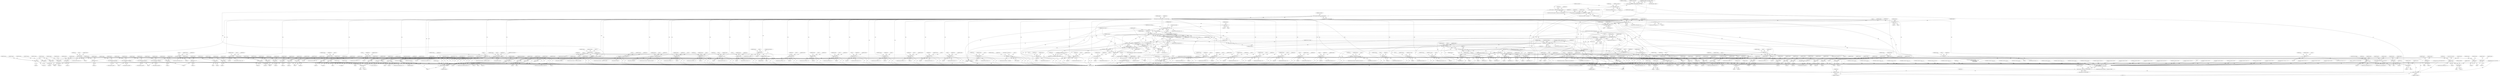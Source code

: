 digraph "0_tcpdump_3c8a2b0e91d8d8947e89384dacf6b54673083e71@pointer" {
"1000187" [label="(Call,EXTRACT_16BITS(rsvp_obj_header->length))"];
"1000185" [label="(Call,rsvp_obj_len=EXTRACT_16BITS(rsvp_obj_header->length))"];
"1000197" [label="(Call,rsvp_obj_len % 4)"];
"1000213" [label="(Call,rsvp_obj_len < sizeof(struct rsvp_object_header))"];
"1000299" [label="(Call,tlen < rsvp_obj_len)"];
"1000320" [label="(Call,rsvp_obj_len-sizeof(struct rsvp_object_header))"];
"1000318" [label="(Call,obj_tlen=rsvp_obj_len-sizeof(struct rsvp_object_header))"];
"1000347" [label="(Call,obj_tlen < 8)"];
"1000385" [label="(Call,obj_tlen-=8)"];
"1000394" [label="(Call,obj_tlen < 20)"];
"1000438" [label="(Call,obj_tlen-=20)"];
"1000447" [label="(Call,obj_tlen < 36)"];
"1000474" [label="(Call,obj_tlen-=36)"];
"1000483" [label="(Call,obj_tlen < 26)"];
"1000509" [label="(Call,obj_tlen-=26)"];
"1000518" [label="(Call,obj_tlen < 12)"];
"1000545" [label="(Call,obj_tlen-=12)"];
"1000555" [label="(Call,obj_tlen < 12)"];
"1000582" [label="(Call,obj_tlen-=12)"];
"1000600" [label="(Call,obj_tlen < sizeof(struct in_addr))"];
"1000617" [label="(Call,obj_tlen-=sizeof(struct in_addr))"];
"1000628" [label="(Call,obj_tlen < sizeof(struct in6_addr))"];
"1000645" [label="(Call,obj_tlen-=sizeof(struct in6_addr))"];
"1000665" [label="(Call,obj_tlen < sizeof(struct in_addr))"];
"1000682" [label="(Call,obj_tlen-=sizeof(struct in_addr))"];
"1000693" [label="(Call,obj_tlen < sizeof(struct in6_addr))"];
"1000710" [label="(Call,obj_tlen-=sizeof(struct in6_addr))"];
"1000733" [label="(Call,obj_tlen >= 4)"];
"1000746" [label="(Call,obj_tlen-=4)"];
"1000755" [label="(Call,obj_tlen < 4)"];
"1000770" [label="(Call,obj_tlen-=4)"];
"1000779" [label="(Call,obj_tlen < 12)"];
"1000806" [label="(Call,obj_tlen-=12)"];
"1000824" [label="(Call,obj_tlen < 4)"];
"1000847" [label="(Call,obj_tlen-=4)"];
"1000865" [label="(Call,obj_tlen < 8)"];
"1000886" [label="(Call,obj_tlen-=8)"];
"1000895" [label="(Call,obj_tlen < 20)"];
"1000916" [label="(Call,obj_tlen-=20)"];
"1000925" [label="(Call,obj_tlen < 40)"];
"1000959" [label="(Call,obj_tlen-=40)"];
"1000968" [label="(Call,obj_tlen < 8)"];
"1000989" [label="(Call,obj_tlen-=8)"];
"1000998" [label="(Call,obj_tlen < 16)"];
"1001032" [label="(Call,obj_tlen-=16)"];
"1001050" [label="(Call,obj_tlen >= 4)"];
"1001068" [label="(Call,obj_tlen-=4)"];
"1001077" [label="(Call,obj_tlen < 12)"];
"1001151" [label="(Call,obj_tlen-=12)"];
"1001160" [label="(Call,obj_tlen < 12)"];
"1001228" [label="(Call,obj_tlen-=12)"];
"1001237" [label="(Call,obj_tlen < 4)"];
"1001290" [label="(Call,obj_tlen-=4)"];
"1001309" [label="(Call,obj_tlen >= 4)"];
"1001475" [label="(Call,obj_tlen-=*(obj_tptr+1))"];
"1001500" [label="(Call,obj_tlen < 8)"];
"1001520" [label="(Call,obj_tlen-=8)"];
"1001538" [label="(Call,obj_tlen < 8)"];
"1001558" [label="(Call,obj_tlen-=8)"];
"1001576" [label="(Call,obj_tlen < 4)"];
"1001589" [label="(Call,obj_tlen < 4+namelen)"];
"1001651" [label="(Call,obj_tlen-=4+*(obj_tptr+3))"];
"1001683" [label="(Call,obj_tlen < 4)"];
"1001689" [label="(Call,total_subobj_len = obj_tlen)"];
"1001693" [label="(Call,total_subobj_len > 0)"];
"1001879" [label="(Call,total_subobj_len-=subobj_len)"];
"1001885" [label="(Call,obj_tlen+=subobj_len)"];
"1001907" [label="(Call,obj_tlen < 8)"];
"1001928" [label="(Call,obj_tlen-=8)"];
"1001943" [label="(Call,obj_tlen < 20)"];
"1001964" [label="(Call,obj_tlen-=20)"];
"1001985" [label="(Call,obj_tlen < 4)"];
"1002000" [label="(Call,obj_tlen-=4)"];
"1002020" [label="(Call,obj_tlen < 4)"];
"1002049" [label="(Call,obj_tlen-=4)"];
"1002053" [label="(Call,obj_tlen >= 4)"];
"1002095" [label="(Call,obj_tlen-=4)"];
"1002105" [label="(Call,rsvp_intserv_print(ndo, obj_tptr, obj_tlen))"];
"1002060" [label="(Call,EXTRACT_16BITS(obj_tptr+2))"];
"1002059" [label="(Call,EXTRACT_16BITS(obj_tptr+2)<<2)"];
"1002057" [label="(Call,intserv_serv_tlen=EXTRACT_16BITS(obj_tptr+2)<<2)"];
"1002099" [label="(Call,intserv_serv_tlen>=4)"];
"1002117" [label="(Call,intserv_serv_tlen-=processed)"];
"1002061" [label="(Call,obj_tptr+2)"];
"1002085" [label="(Call,obj_tptr+1)"];
"1002092" [label="(Call,obj_tptr+=4)"];
"1002103" [label="(Call,processed = rsvp_intserv_print(ndo, obj_tptr, obj_tlen))"];
"1002110" [label="(Call,processed == 0)"];
"1002114" [label="(Call,obj_tlen-=processed)"];
"1002120" [label="(Call,obj_tptr+=processed)"];
"1003355" [label="(Call,print_unknown_data(ndo, tptr + sizeof(struct rsvp_object_header), \"\n\t    \", /* FIXME indentation */\n                               rsvp_obj_len - sizeof(struct rsvp_object_header)))"];
"1002135" [label="(Call,obj_tlen < 8)"];
"1002156" [label="(Call,obj_tlen-=8)"];
"1002165" [label="(Call,obj_tlen < 20)"];
"1002186" [label="(Call,obj_tlen-=20)"];
"1002195" [label="(Call,obj_tlen < 20)"];
"1002216" [label="(Call,obj_tlen-=20)"];
"1002225" [label="(Call,obj_tlen < 20)"];
"1002246" [label="(Call,obj_tlen-=20)"];
"1002255" [label="(Call,obj_tlen < 40)"];
"1002289" [label="(Call,obj_tlen-=40)"];
"1002298" [label="(Call,obj_tlen < 8)"];
"1002319" [label="(Call,obj_tlen-=8)"];
"1002328" [label="(Call,obj_tlen < 16)"];
"1002362" [label="(Call,obj_tlen-=16)"];
"1002387" [label="(Call,obj_tlen < sizeof(struct rsvp_obj_frr_t))"];
"1002469" [label="(Call,obj_tlen-=sizeof(struct rsvp_obj_frr_t))"];
"1002480" [label="(Call,obj_tlen < 16)"];
"1002554" [label="(Call,obj_tlen-=16)"];
"1002572" [label="(Call,obj_tlen >= 8)"];
"1002592" [label="(Call,obj_tlen-=8)"];
"1002621" [label="(Call,obj_tlen-=4)"];
"1002640" [label="(Call,obj_tlen < 8)"];
"1002720" [label="(Call,obj_tlen-=8)"];
"1002730" [label="(Call,obj_tlen < 20)"];
"1002790" [label="(Call,obj_tlen-=20)"];
"1002808" [label="(Call,obj_tlen < 4)"];
"1002831" [label="(Call,obj_tlen-=4)"];
"1002838" [label="(Call,obj_tlen >= 2 + padbytes)"];
"1002865" [label="(Call,obj_tlen < *(obj_tptr+1))"];
"1002875" [label="(Call,*(obj_tptr+1) < 2)"];
"1002896" [label="(Call,obj_tlen-=*(obj_tptr+1))"];
"1002902" [label="(Call,obj_tptr+=*(obj_tptr+1))"];
"1002861" [label="(Call,obj_tptr + 1)"];
"1002868" [label="(Call,obj_tptr+1)"];
"1002877" [label="(Call,obj_tptr+1)"];
"1002884" [label="(Call,print_unknown_data(ndo, obj_tptr + 2, \"\n\t\t\", *(obj_tptr + 1) - 2))"];
"1002886" [label="(Call,obj_tptr + 2)"];
"1002892" [label="(Call,obj_tptr + 1)"];
"1002899" [label="(Call,obj_tptr+1)"];
"1002905" [label="(Call,obj_tptr+1)"];
"1002923" [label="(Call,obj_tlen < 8)"];
"1002943" [label="(Call,obj_tlen-=4)"];
"1002950" [label="(Call,obj_tlen >= 4)"];
"1002966" [label="(Call,obj_tlen-=4)"];
"1002984" [label="(Call,obj_tlen < sizeof(struct rsvp_obj_integrity_t))"];
"1003107" [label="(Call,obj_tlen+=sizeof(struct rsvp_obj_integrity_t))"];
"1003127" [label="(Call,obj_tlen < 4)"];
"1003145" [label="(Call,obj_tlen-=4)"];
"1003163" [label="(Call,obj_tlen < 4)"];
"1003199" [label="(Call,obj_tlen < 12)"];
"1003221" [label="(Call,obj_tlen-=12)"];
"1003229" [label="(Call,obj_tlen-=4)"];
"1003239" [label="(Call,obj_tlen >= 4)"];
"1003257" [label="(Call,obj_tlen-=4)"];
"1003275" [label="(Call,obj_tlen < 4)"];
"1003291" [label="(Call,obj_tlen-=4)"];
"1003300" [label="(Call,obj_tlen < 16)"];
"1003316" [label="(Call,obj_tlen-=16)"];
"1003339" [label="(Call,print_unknown_data(ndo, obj_tptr, \"\n\t    \", obj_tlen))"];
"1000326" [label="(Call,ND_TTEST2(*tptr, rsvp_obj_len))"];
"1000325" [label="(Call,!ND_TTEST2(*tptr, rsvp_obj_len))"];
"1003362" [label="(Call,rsvp_obj_len - sizeof(struct rsvp_object_header))"];
"1003366" [label="(Call,tptr+=rsvp_obj_len)"];
"1003369" [label="(Call,tlen-=rsvp_obj_len)"];
"1002896" [label="(Call,obj_tlen-=*(obj_tptr+1))"];
"1000584" [label="(Literal,12)"];
"1002981" [label="(Block,)"];
"1003242" [label="(Block,)"];
"1000890" [label="(Identifier,obj_tptr)"];
"1002924" [label="(Identifier,obj_tlen)"];
"1002098" [label="(ControlStructure,while (intserv_serv_tlen>=4))"];
"1000896" [label="(Identifier,obj_tlen)"];
"1002186" [label="(Call,obj_tlen-=20)"];
"1002897" [label="(Identifier,obj_tlen)"];
"1002956" [label="(Identifier,ndo)"];
"1000329" [label="(Identifier,rsvp_obj_len)"];
"1002835" [label="(Identifier,obj_tptr)"];
"1001076" [label="(ControlStructure,if (obj_tlen < 12))"];
"1001245" [label="(Identifier,ndo)"];
"1001928" [label="(Call,obj_tlen-=8)"];
"1002290" [label="(Identifier,obj_tlen)"];
"1002574" [label="(Literal,8)"];
"1002864" [label="(ControlStructure,if (obj_tlen < *(obj_tptr+1)))"];
"1002004" [label="(Identifier,obj_tptr)"];
"1002386" [label="(ControlStructure,if (obj_tlen < sizeof(struct rsvp_obj_frr_t)))"];
"1002002" [label="(Literal,4)"];
"1002866" [label="(Identifier,obj_tlen)"];
"1001070" [label="(Literal,4)"];
"1002928" [label="(Literal,1)"];
"1002102" [label="(Block,)"];
"1001908" [label="(Identifier,obj_tlen)"];
"1000849" [label="(Literal,4)"];
"1001239" [label="(Literal,4)"];
"1002046" [label="(Call,obj_tptr+=4)"];
"1002729" [label="(ControlStructure,if (obj_tlen < 20))"];
"1002951" [label="(Identifier,obj_tlen)"];
"1002480" [label="(Call,obj_tlen < 16)"];
"1003276" [label="(Identifier,obj_tlen)"];
"1000897" [label="(Literal,20)"];
"1000647" [label="(Call,sizeof(struct in6_addr))"];
"1000602" [label="(Call,sizeof(struct in_addr))"];
"1001886" [label="(Identifier,obj_tlen)"];
"1003149" [label="(Identifier,obj_tptr)"];
"1001968" [label="(Identifier,obj_tptr)"];
"1000547" [label="(Literal,12)"];
"1002247" [label="(Identifier,obj_tlen)"];
"1003320" [label="(Identifier,obj_tptr)"];
"1002840" [label="(Call,2 + padbytes)"];
"1001577" [label="(Identifier,obj_tlen)"];
"1001695" [label="(Literal,0)"];
"1000556" [label="(Identifier,obj_tlen)"];
"1000998" [label="(Call,obj_tlen < 16)"];
"1000999" [label="(Identifier,obj_tlen)"];
"1002623" [label="(Literal,4)"];
"1002055" [label="(Literal,4)"];
"1003302" [label="(Literal,16)"];
"1003257" [label="(Call,obj_tlen-=4)"];
"1002312" [label="(Call,ipaddr_string(ndo, obj_tptr))"];
"1000916" [label="(Call,obj_tlen-=20)"];
"1002891" [label="(Call,*(obj_tptr + 1))"];
"1000171" [label="(Identifier,tlen)"];
"1003163" [label="(Call,obj_tlen < 4)"];
"1001879" [label="(Call,total_subobj_len-=subobj_len)"];
"1002833" [label="(Literal,4)"];
"1002870" [label="(Literal,1)"];
"1002363" [label="(Identifier,obj_tlen)"];
"1001885" [label="(Call,obj_tlen+=subobj_len)"];
"1001957" [label="(Call,ip6addr_string(ndo, obj_tptr))"];
"1003221" [label="(Call,obj_tlen-=12)"];
"1000385" [label="(Call,obj_tlen-=8)"];
"1000960" [label="(Identifier,obj_tlen)"];
"1000394" [label="(Call,obj_tlen < 20)"];
"1003222" [label="(Identifier,obj_tlen)"];
"1000920" [label="(Identifier,obj_tptr)"];
"1003292" [label="(Identifier,obj_tlen)"];
"1001160" [label="(Call,obj_tlen < 12)"];
"1000408" [label="(Call,ip6addr_string(ndo, obj_tptr))"];
"1003364" [label="(Call,sizeof(struct rsvp_object_header))"];
"1001236" [label="(ControlStructure,if (obj_tlen < 4))"];
"1001003" [label="(Literal,1)"];
"1000699" [label="(Literal,1)"];
"1001403" [label="(Call,ipaddr_string(ndo, obj_tptr+2))"];
"1000361" [label="(Call,ipaddr_string(ndo, obj_tptr))"];
"1002884" [label="(Call,print_unknown_data(ndo, obj_tptr + 2, \"\n\t\t\", *(obj_tptr + 1) - 2))"];
"1001505" [label="(Literal,1)"];
"1000748" [label="(Literal,4)"];
"1000214" [label="(Identifier,rsvp_obj_len)"];
"1003107" [label="(Call,obj_tlen+=sizeof(struct rsvp_obj_integrity_t))"];
"1000170" [label="(Call,tlen>=sizeof(struct rsvp_object_header))"];
"1002256" [label="(Identifier,obj_tlen)"];
"1000927" [label="(Literal,40)"];
"1000355" [label="(Identifier,ndo)"];
"1002990" [label="(Literal,1)"];
"1003291" [label="(Call,obj_tlen-=4)"];
"1001078" [label="(Identifier,obj_tlen)"];
"1001984" [label="(ControlStructure,if (obj_tlen < 4))"];
"1000933" [label="(Identifier,ndo)"];
"1002336" [label="(Identifier,ndo)"];
"1001583" [label="(Identifier,namelen)"];
"1002165" [label="(Call,obj_tlen < 20)"];
"1001740" [label="(Call,subobj_len == 0)"];
"1002556" [label="(Literal,16)"];
"1000926" [label="(Identifier,obj_tlen)"];
"1000519" [label="(Identifier,obj_tlen)"];
"1003343" [label="(Identifier,obj_tlen)"];
"1003288" [label="(Call,ipaddr_string(ndo, obj_tptr))"];
"1000755" [label="(Call,obj_tlen < 4)"];
"1000917" [label="(Identifier,obj_tlen)"];
"1001311" [label="(Literal,4)"];
"1002061" [label="(Call,obj_tptr+2)"];
"1000693" [label="(Call,obj_tlen < sizeof(struct in6_addr))"];
"1000787" [label="(Identifier,ndo)"];
"1002106" [label="(Identifier,ndo)"];
"1000739" [label="(Identifier,ndo)"];
"1000825" [label="(Identifier,obj_tlen)"];
"1001588" [label="(ControlStructure,if (obj_tlen < 4+namelen))"];
"1002052" [label="(ControlStructure,while (obj_tlen >= 4))"];
"1002554" [label="(Call,obj_tlen-=16)"];
"1002886" [label="(Call,obj_tptr + 2)"];
"1003168" [label="(Literal,1)"];
"1002931" [label="(Identifier,ndo)"];
"1000679" [label="(Call,ipaddr_string(ndo, obj_tptr))"];
"1000389" [label="(Identifier,obj_tptr)"];
"1002289" [label="(Call,obj_tlen-=40)"];
"1000756" [label="(Identifier,obj_tlen)"];
"1002114" [label="(Call,obj_tlen-=processed)"];
"1001943" [label="(Call,obj_tlen < 20)"];
"1000583" [label="(Identifier,obj_tlen)"];
"1002329" [label="(Identifier,obj_tlen)"];
"1002179" [label="(Call,ip6addr_string(ndo, obj_tptr))"];
"1000683" [label="(Identifier,obj_tlen)"];
"1002808" [label="(Call,obj_tlen < 4)"];
"1000439" [label="(Identifier,obj_tlen)"];
"1002474" [label="(Identifier,obj_tptr)"];
"1000779" [label="(Call,obj_tlen < 12)"];
"1000203" [label="(Identifier,ndo)"];
"1001294" [label="(Identifier,obj_tptr)"];
"1001691" [label="(Identifier,obj_tlen)"];
"1000886" [label="(Call,obj_tlen-=8)"];
"1002481" [label="(Identifier,obj_tlen)"];
"1002947" [label="(Identifier,obj_tptr)"];
"1002217" [label="(Identifier,obj_tlen)"];
"1002086" [label="(Identifier,obj_tptr)"];
"1000628" [label="(Call,obj_tlen < sizeof(struct in6_addr))"];
"1001508" [label="(Identifier,ndo)"];
"1000950" [label="(Call,ip6addr_string(ndo, obj_tptr+20))"];
"1002260" [label="(Literal,1)"];
"1003231" [label="(Literal,4)"];
"1000325" [label="(Call,!ND_TTEST2(*tptr, rsvp_obj_len))"];
"1002873" [label="(Literal,1)"];
"1001487" [label="(ControlStructure,break;)"];
"1002903" [label="(Identifier,obj_tptr)"];
"1000671" [label="(Literal,1)"];
"1002720" [label="(Call,obj_tlen-=8)"];
"1002621" [label="(Call,obj_tlen-=4)"];
"1000712" [label="(Call,sizeof(struct in6_addr))"];
"1000474" [label="(Call,obj_tlen-=36)"];
"1000175" [label="(Call,ND_TCHECK2(*tptr, sizeof(struct rsvp_object_header)))"];
"1001575" [label="(ControlStructure,if (obj_tlen < 4))"];
"1000346" [label="(ControlStructure,if (obj_tlen < 8))"];
"1000482" [label="(ControlStructure,if (obj_tlen < 26))"];
"1000599" [label="(ControlStructure,if (obj_tlen < sizeof(struct in_addr)))"];
"1001056" [label="(Identifier,ndo)"];
"1000319" [label="(Identifier,obj_tlen)"];
"1002107" [label="(Identifier,obj_tptr)"];
"1002095" [label="(Call,obj_tlen-=4)"];
"1002059" [label="(Call,EXTRACT_16BITS(obj_tptr+2)<<2)"];
"1000332" [label="(Literal,1)"];
"1000772" [label="(Literal,4)"];
"1000692" [label="(ControlStructure,if (obj_tlen < sizeof(struct in6_addr)))"];
"1002838" [label="(Call,obj_tlen >= 2 + padbytes)"];
"1002387" [label="(Call,obj_tlen < sizeof(struct rsvp_obj_frr_t))"];
"1000523" [label="(Literal,1)"];
"1000993" [label="(Identifier,obj_tptr)"];
"1002843" [label="(Block,)"];
"1003277" [label="(Literal,4)"];
"1002203" [label="(Identifier,ndo)"];
"1000754" [label="(ControlStructure,if (obj_tlen < 4))"];
"1001079" [label="(Literal,12)"];
"1002993" [label="(Identifier,obj_ptr)"];
"1000629" [label="(Identifier,obj_tlen)"];
"1001155" [label="(Identifier,obj_tptr)"];
"1002019" [label="(ControlStructure,if (obj_tlen < 4))"];
"1000518" [label="(Call,obj_tlen < 12)"];
"1001573" [label="(Block,)"];
"1002257" [label="(Literal,40)"];
"1000664" [label="(ControlStructure,if (obj_tlen < sizeof(struct in_addr)))"];
"1000887" [label="(Identifier,obj_tlen)"];
"1001684" [label="(Identifier,obj_tlen)"];
"1002058" [label="(Identifier,intserv_serv_tlen)"];
"1002225" [label="(Call,obj_tlen < 20)"];
"1002063" [label="(Literal,2)"];
"1002906" [label="(Identifier,obj_tptr)"];
"1002952" [label="(Literal,4)"];
"1002021" [label="(Identifier,obj_tlen)"];
"1001502" [label="(Literal,8)"];
"1001932" [label="(Identifier,obj_tptr)"];
"1000730" [label="(Block,)"];
"1002104" [label="(Identifier,processed)"];
"1000746" [label="(Call,obj_tlen-=4)"];
"1002103" [label="(Call,processed = rsvp_intserv_print(ndo, obj_tptr, obj_tlen))"];
"1001589" [label="(Call,obj_tlen < 4+namelen)"];
"1001051" [label="(Identifier,obj_tlen)"];
"1002099" [label="(Call,intserv_serv_tlen>=4)"];
"1003162" [label="(ControlStructure,if (obj_tlen < 4))"];
"1002200" [label="(Literal,1)"];
"1002887" [label="(Identifier,obj_tptr)"];
"1001032" [label="(Call,obj_tlen-=16)"];
"1001682" [label="(ControlStructure,if (obj_tlen < 4))"];
"1000554" [label="(ControlStructure,if (obj_tlen < 12))"];
"1000212" [label="(ControlStructure,if(rsvp_obj_len < sizeof(struct rsvp_object_header)))"];
"1000328" [label="(Identifier,tptr)"];
"1001499" [label="(ControlStructure,if (obj_tlen < 8))"];
"1001993" [label="(Identifier,ndo)"];
"1002060" [label="(Call,EXTRACT_16BITS(obj_tptr+2))"];
"1003299" [label="(ControlStructure,if (obj_tlen < 16))"];
"1000735" [label="(Literal,4)"];
"1001496" [label="(Block,)"];
"1001903" [label="(Block,)"];
"1000808" [label="(Literal,12)"];
"1000402" [label="(Identifier,ndo)"];
"1001965" [label="(Identifier,obj_tlen)"];
"1001168" [label="(Identifier,ndo)"];
"1002622" [label="(Identifier,obj_tlen)"];
"1003371" [label="(Identifier,rsvp_obj_len)"];
"1001683" [label="(Call,obj_tlen < 4)"];
"1003207" [label="(Identifier,ndo)"];
"1000909" [label="(Call,ip6addr_string(ndo, obj_tptr))"];
"1000326" [label="(Call,ND_TTEST2(*tptr, rsvp_obj_len))"];
"1001693" [label="(Call,total_subobj_len > 0)"];
"1000873" [label="(Identifier,ndo)"];
"1001775" [label="(Call,subobj_len < 20)"];
"1002000" [label="(Call,obj_tlen-=4)"];
"1000601" [label="(Identifier,obj_tlen)"];
"1002122" [label="(Identifier,processed)"];
"1003238" [label="(ControlStructure,while(obj_tlen >= 4 ))"];
"1000582" [label="(Call,obj_tlen-=12)"];
"1000475" [label="(Identifier,obj_tlen)"];
"1000646" [label="(Identifier,obj_tlen)"];
"1000702" [label="(Identifier,ndo)"];
"1001944" [label="(Identifier,obj_tlen)"];
"1002388" [label="(Identifier,obj_tlen)"];
"1002330" [label="(Literal,16)"];
"1000197" [label="(Call,rsvp_obj_len % 4)"];
"1000687" [label="(Identifier,obj_tptr)"];
"1001546" [label="(Identifier,ndo)"];
"1002188" [label="(Literal,20)"];
"1000832" [label="(Identifier,ndo)"];
"1003274" [label="(ControlStructure,if (obj_tlen < 4))"];
"1002485" [label="(Literal,1)"];
"1000903" [label="(Identifier,ndo)"];
"1002814" [label="(Call,padbytes = EXTRACT_16BITS(obj_tptr+2))"];
"1002888" [label="(Literal,2)"];
"1000438" [label="(Call,obj_tlen-=20)"];
"1000821" [label="(Block,)"];
"1002636" [label="(Block,)"];
"1002899" [label="(Call,obj_tptr+1)"];
"1002094" [label="(Literal,4)"];
"1000637" [label="(Identifier,ndo)"];
"1002640" [label="(Call,obj_tlen < 8)"];
"1001049" [label="(ControlStructure,while(obj_tlen >= 4 ))"];
"1001023" [label="(Call,ipaddr_string(ndo, obj_tptr+8))"];
"1000733" [label="(Call,obj_tlen >= 4)"];
"1001576" [label="(Call,obj_tlen < 4)"];
"1003361" [label="(Literal,\"\n\t    \")"];
"1000976" [label="(Identifier,ndo)"];
"1003170" [label="(Identifier,action)"];
"1000196" [label="(ControlStructure,if(rsvp_obj_len % 4))"];
"1000386" [label="(Identifier,obj_tlen)"];
"1002194" [label="(ControlStructure,if (obj_tlen < 20))"];
"1000300" [label="(Identifier,tlen)"];
"1003201" [label="(Literal,12)"];
"1000449" [label="(Literal,36)"];
"1001599" [label="(Identifier,ndo)"];
"1000455" [label="(Identifier,ndo)"];
"1000645" [label="(Call,obj_tlen-=sizeof(struct in6_addr))"];
"1003340" [label="(Identifier,ndo)"];
"1002134" [label="(ControlStructure,if (obj_tlen < 8))"];
"1000826" [label="(Literal,4)"];
"1002922" [label="(ControlStructure,if (obj_tlen < 8))"];
"1002137" [label="(Literal,8)"];
"1002598" [label="(ControlStructure,break;)"];
"1003355" [label="(Call,print_unknown_data(ndo, tptr + sizeof(struct rsvp_object_header), \"\n\t    \", /* FIXME indentation */\n                               rsvp_obj_len - sizeof(struct rsvp_object_header)))"];
"1002756" [label="(Call,ip6addr_string(ndo, obj_tptr))"];
"1002880" [label="(Literal,2)"];
"1000870" [label="(Literal,1)"];
"1002731" [label="(Identifier,obj_tlen)"];
"1002482" [label="(Literal,16)"];
"1002209" [label="(Call,ip6addr_string(ndo, obj_tptr))"];
"1000334" [label="(Identifier,hexdump)"];
"1002067" [label="(Identifier,ndo)"];
"1002333" [label="(Literal,1)"];
"1000484" [label="(Identifier,obj_tlen)"];
"1001000" [label="(Literal,16)"];
"1000387" [label="(Literal,8)"];
"1003341" [label="(Identifier,obj_tptr)"];
"1001559" [label="(Identifier,obj_tlen)"];
"1001964" [label="(Call,obj_tlen-=20)"];
"1002190" [label="(Identifier,obj_tptr)"];
"1001581" [label="(Literal,1)"];
"1003258" [label="(Identifier,obj_tlen)"];
"1002860" [label="(Call,*(obj_tptr + 1))"];
"1001232" [label="(Identifier,obj_tptr)"];
"1002239" [label="(Call,ipaddr_string(ndo, obj_tptr))"];
"1002084" [label="(Call,*(obj_tptr+1))"];
"1003398" [label="(MethodReturn,RET)"];
"1000734" [label="(Identifier,obj_tlen)"];
"1002642" [label="(Literal,8)"];
"1000540" [label="(Call,ipaddr_string(ndo, obj_tptr + 8))"];
"1000485" [label="(Literal,26)"];
"1001290" [label="(Call,obj_tlen-=4)"];
"1002792" [label="(Literal,20)"];
"1001475" [label="(Call,obj_tlen-=*(obj_tptr+1))"];
"1001153" [label="(Literal,12)"];
"1002985" [label="(Identifier,obj_tlen)"];
"1003132" [label="(Literal,1)"];
"1002020" [label="(Call,obj_tlen < 4)"];
"1000982" [label="(Call,ipaddr_string(ndo, obj_tptr))"];
"1001291" [label="(Identifier,obj_tlen)"];
"1002885" [label="(Identifier,ndo)"];
"1000918" [label="(Literal,20)"];
"1002890" [label="(Call,*(obj_tptr + 1) - 2)"];
"1001068" [label="(Call,obj_tlen-=4)"];
"1001309" [label="(Call,obj_tlen >= 4)"];
"1003305" [label="(Literal,1)"];
"1000778" [label="(ControlStructure,if (obj_tlen < 12))"];
"1002384" [label="(Block,)"];
"1001912" [label="(Literal,1)"];
"1002945" [label="(Literal,4)"];
"1002813" [label="(Literal,1)"];
"1001560" [label="(Literal,8)"];
"1002226" [label="(Identifier,obj_tlen)"];
"1001069" [label="(Identifier,obj_tlen)"];
"1003366" [label="(Call,tptr+=rsvp_obj_len)"];
"1000526" [label="(Identifier,ndo)"];
"1002149" [label="(Call,ipaddr_string(ndo, obj_tptr))"];
"1000146" [label="(MethodParameterIn,const u_char *tptr)"];
"1002647" [label="(Identifier,error_code)"];
"1000630" [label="(Call,sizeof(struct in6_addr))"];
"1002119" [label="(Identifier,processed)"];
"1001591" [label="(Call,4+namelen)"];
"1001237" [label="(Call,obj_tlen < 4)"];
"1002049" [label="(Call,obj_tlen-=4)"];
"1002972" [label="(ControlStructure,break;)"];
"1003280" [label="(Literal,1)"];
"1002639" [label="(ControlStructure,if (obj_tlen < 8))"];
"1001651" [label="(Call,obj_tlen-=4+*(obj_tptr+3))"];
"1003344" [label="(ControlStructure,break;)"];
"1001612" [label="(Call,safeputchar(ndo, *(obj_tptr + 4 + i)))"];
"1000549" [label="(Identifier,obj_tptr)"];
"1002195" [label="(Call,obj_tlen < 20)"];
"1002968" [label="(Literal,4)"];
"1002105" [label="(Call,rsvp_intserv_print(ndo, obj_tptr, obj_tlen))"];
"1003342" [label="(Literal,\"\n\t    \")"];
"1000517" [label="(ControlStructure,if (obj_tlen < 12))"];
"1002488" [label="(Identifier,bw)"];
"1000476" [label="(Literal,36)"];
"1000299" [label="(Call,tlen < rsvp_obj_len)"];
"1000667" [label="(Call,sizeof(struct in_addr))"];
"1001152" [label="(Identifier,obj_tlen)"];
"1001698" [label="(Identifier,subobj_len)"];
"1000313" [label="(Identifier,obj_tptr)"];
"1001887" [label="(Identifier,subobj_len)"];
"1002319" [label="(Call,obj_tlen-=8)"];
"1002112" [label="(Literal,0)"];
"1002587" [label="(Call,ipaddr_string(ndo, obj_tptr + 4))"];
"1002320" [label="(Identifier,obj_tlen)"];
"1001696" [label="(Block,)"];
"1002364" [label="(Literal,16)"];
"1001077" [label="(Call,obj_tlen < 12)"];
"1002966" [label="(Call,obj_tlen-=4)"];
"1001883" [label="(Identifier,obj_tptr)"];
"1000619" [label="(Call,sizeof(struct in_addr))"];
"1000806" [label="(Call,obj_tlen-=12)"];
"1002227" [label="(Literal,20)"];
"1000491" [label="(Identifier,ndo)"];
"1002051" [label="(Literal,4)"];
"1000352" [label="(Literal,1)"];
"1002248" [label="(Literal,20)"];
"1002608" [label="(Block,)"];
"1001151" [label="(Call,obj_tlen-=12)"];
"1000930" [label="(Literal,1)"];
"1001316" [label="(Identifier,obj_tptr)"];
"1000851" [label="(Identifier,obj_tptr)"];
"1001921" [label="(Call,ipaddr_string(ndo, obj_tptr))"];
"1002224" [label="(ControlStructure,if (obj_tlen < 20))"];
"1003293" [label="(Literal,4)"];
"1000618" [label="(Identifier,obj_tlen)"];
"1000448" [label="(Identifier,obj_tlen)"];
"1001482" [label="(Identifier,obj_tptr)"];
"1000770" [label="(Call,obj_tlen-=4)"];
"1002054" [label="(Identifier,obj_tlen)"];
"1003345" [label="(ControlStructure,if (ndo->ndo_vflag > 1 || hexdump == TRUE))"];
"1002863" [label="(Literal,1)"];
"1001652" [label="(Identifier,obj_tlen)"];
"1002831" [label="(Call,obj_tlen-=4)"];
"1002919" [label="(Block,)"];
"1002393" [label="(Literal,1)"];
"1002834" [label="(Call,obj_tptr+=4)"];
"1000848" [label="(Identifier,obj_tlen)"];
"1000900" [label="(Literal,1)"];
"1000823" [label="(ControlStructure,if (obj_tlen < 4))"];
"1002732" [label="(Literal,20)"];
"1001229" [label="(Identifier,obj_tlen)"];
"1000614" [label="(Call,ipaddr_string(ndo, obj_tptr))"];
"1001238" [label="(Identifier,obj_tlen)"];
"1002967" [label="(Identifier,obj_tlen)"];
"1002160" [label="(Identifier,obj_tptr)"];
"1003240" [label="(Identifier,obj_tlen)"];
"1001006" [label="(Identifier,ndo)"];
"1003124" [label="(Block,)"];
"1001159" [label="(ControlStructure,if (obj_tlen < 12))"];
"1003245" [label="(Identifier,ndo)"];
"1002298" [label="(Call,obj_tlen < 8)"];
"1001987" [label="(Literal,4)"];
"1003195" [label="(Block,)"];
"1001524" [label="(Identifier,obj_tptr)"];
"1001915" [label="(Identifier,ndo)"];
"1002230" [label="(Literal,1)"];
"1000665" [label="(Call,obj_tlen < sizeof(struct in_addr))"];
"1000895" [label="(Call,obj_tlen < 20)"];
"1001050" [label="(Call,obj_tlen >= 4)"];
"1000807" [label="(Identifier,obj_tlen)"];
"1002865" [label="(Call,obj_tlen < *(obj_tptr+1))"];
"1002115" [label="(Identifier,obj_tlen)"];
"1001853" [label="(Call,subobj_len < 8)"];
"1001228" [label="(Call,obj_tlen-=12)"];
"1001951" [label="(Identifier,ndo)"];
"1002017" [label="(Block,)"];
"1002062" [label="(Identifier,obj_tptr)"];
"1002085" [label="(Call,obj_tptr+1)"];
"1002246" [label="(Call,obj_tlen-=20)"];
"1003300" [label="(Call,obj_tlen < 16)"];
"1001966" [label="(Literal,20)"];
"1002389" [label="(Call,sizeof(struct rsvp_obj_frr_t))"];
"1003357" [label="(Call,tptr + sizeof(struct rsvp_object_header))"];
"1000586" [label="(Identifier,obj_tptr)"];
"1000867" [label="(Literal,8)"];
"1002087" [label="(Literal,1)"];
"1001692" [label="(ControlStructure,while(total_subobj_len > 0))"];
"1002907" [label="(Literal,1)"];
"1002321" [label="(Literal,8)"];
"1002837" [label="(ControlStructure,while(obj_tlen >= 2 + padbytes))"];
"1000148" [label="(MethodParameterIn,u_int tlen)"];
"1002877" [label="(Call,obj_tptr+1)"];
"1002984" [label="(Call,obj_tlen < sizeof(struct rsvp_obj_integrity_t))"];
"1002196" [label="(Identifier,obj_tlen)"];
"1002218" [label="(Literal,20)"];
"1000348" [label="(Identifier,obj_tlen)"];
"1001085" [label="(Identifier,ndo)"];
"1002366" [label="(Identifier,obj_tptr)"];
"1000968" [label="(Call,obj_tlen < 8)"];
"1001165" [label="(Literal,1)"];
"1001036" [label="(Identifier,obj_tptr)"];
"1000186" [label="(Identifier,rsvp_obj_len)"];
"1002254" [label="(ControlStructure,if (obj_tlen < 40))"];
"1003147" [label="(Literal,4)"];
"1003164" [label="(Identifier,obj_tlen)"];
"1000732" [label="(ControlStructure,while(obj_tlen >= 4 ))"];
"1000513" [label="(Identifier,obj_tptr)"];
"1000622" [label="(Identifier,obj_tptr)"];
"1000187" [label="(Call,EXTRACT_16BITS(rsvp_obj_header->length))"];
"1002306" [label="(Identifier,ndo)"];
"1000642" [label="(Call,ip6addr_string(ndo, obj_tptr))"];
"1002571" [label="(ControlStructure,while(obj_tlen >= 8))"];
"1003146" [label="(Identifier,obj_tlen)"];
"1001312" [label="(Block,)"];
"1002876" [label="(Call,*(obj_tptr+1))"];
"1002092" [label="(Call,obj_tptr+=4)"];
"1000520" [label="(Literal,12)"];
"1000215" [label="(Call,sizeof(struct rsvp_object_header))"];
"1002730" [label="(Call,obj_tlen < 20)"];
"1000763" [label="(Identifier,ndo)"];
"1001685" [label="(Literal,4)"];
"1003261" [label="(Identifier,subchannel)"];
"1002120" [label="(Call,obj_tptr+=processed)"];
"1000298" [label="(ControlStructure,if(tlen < rsvp_obj_len))"];
"1002908" [label="(ControlStructure,break;)"];
"1002645" [label="(Literal,1)"];
"1002925" [label="(Literal,8)"];
"1001500" [label="(Call,obj_tlen < 8)"];
"1000847" [label="(Call,obj_tlen-=4)"];
"1001582" [label="(Call,namelen = *(obj_tptr+3))"];
"1002905" [label="(Call,obj_tptr+1)"];
"1001308" [label="(ControlStructure,while(obj_tlen >= 4 ))"];
"1002879" [label="(Literal,1)"];
"1002471" [label="(Call,sizeof(struct rsvp_obj_frr_t))"];
"1001476" [label="(Identifier,obj_tlen)"];
"1001477" [label="(Call,*(obj_tptr+1))"];
"1001881" [label="(Identifier,subobj_len)"];
"1001907" [label="(Call,obj_tlen < 8)"];
"1000662" [label="(Block,)"];
"1000442" [label="(Identifier,obj_tptr)"];
"1001688" [label="(Literal,1)"];
"1003223" [label="(Literal,12)"];
"1002470" [label="(Identifier,obj_tlen)"];
"1003127" [label="(Call,obj_tlen < 4)"];
"1003199" [label="(Call,obj_tlen < 12)"];
"1002187" [label="(Identifier,obj_tlen)"];
"1002892" [label="(Call,obj_tptr + 1)"];
"1003126" [label="(ControlStructure,if (obj_tlen < 4))"];
"1001948" [label="(Literal,1)"];
"1002737" [label="(Identifier,error_code)"];
"1003272" [label="(Block,)"];
"1000991" [label="(Literal,8)"];
"1002904" [label="(Call,*(obj_tptr+1))"];
"1002594" [label="(Literal,8)"];
"1000969" [label="(Identifier,obj_tlen)"];
"1002396" [label="(Identifier,bw)"];
"1001162" [label="(Literal,12)"];
"1003362" [label="(Call,rsvp_obj_len - sizeof(struct rsvp_object_header))"];
"1001074" [label="(ControlStructure,break;)"];
"1001889" [label="(Identifier,total_subobj_len)"];
"1000666" [label="(Identifier,obj_tlen)"];
"1000312" [label="(Call,obj_tptr=tptr+sizeof(struct rsvp_object_header))"];
"1002970" [label="(Identifier,obj_tptr)"];
"1000973" [label="(Literal,1)"];
"1002722" [label="(Literal,8)"];
"1001522" [label="(Literal,8)"];
"1000347" [label="(Call,obj_tlen < 8)"];
"1003295" [label="(Identifier,obj_tptr)"];
"1000879" [label="(Call,ipaddr_string(ndo, obj_tptr))"];
"1002790" [label="(Call,obj_tlen-=20)"];
"1003369" [label="(Call,tlen-=rsvp_obj_len)"];
"1000959" [label="(Call,obj_tlen-=40)"];
"1002109" [label="(ControlStructure,if (processed == 0))"];
"1003367" [label="(Identifier,tptr)"];
"1003128" [label="(Identifier,obj_tlen)"];
"1003316" [label="(Call,obj_tlen-=16)"];
"1000327" [label="(Call,*tptr)"];
"1000606" [label="(Literal,1)"];
"1002197" [label="(Literal,20)"];
"1000198" [label="(Identifier,rsvp_obj_len)"];
"1003275" [label="(Call,obj_tlen < 4)"];
"1000399" [label="(Literal,1)"];
"1001690" [label="(Identifier,total_subobj_len)"];
"1000989" [label="(Call,obj_tlen-=8)"];
"1002143" [label="(Identifier,ndo)"];
"1000446" [label="(ControlStructure,if (obj_tlen < 36))"];
"1002327" [label="(ControlStructure,if (obj_tlen < 16))"];
"1001539" [label="(Identifier,obj_tlen)"];
"1002575" [label="(Block,)"];
"1003108" [label="(Identifier,obj_tlen)"];
"1003370" [label="(Identifier,tlen)"];
"1000301" [label="(Identifier,rsvp_obj_len)"];
"1000617" [label="(Call,obj_tlen-=sizeof(struct in_addr))"];
"1002101" [label="(Literal,4)"];
"1002220" [label="(Identifier,obj_tptr)"];
"1001072" [label="(Identifier,obj_tptr)"];
"1003317" [label="(Identifier,obj_tlen)"];
"1001052" [label="(Literal,4)"];
"1002878" [label="(Identifier,obj_tptr)"];
"1000220" [label="(Identifier,ndo)"];
"1000469" [label="(Call,ip6addr_string(ndo, obj_tptr + 20))"];
"1000780" [label="(Identifier,obj_tlen)"];
"1002164" [label="(ControlStructure,if (obj_tlen < 20))"];
"1002555" [label="(Identifier,obj_tlen)"];
"1000188" [label="(Call,rsvp_obj_header->length)"];
"1002028" [label="(Identifier,ndo)"];
"1001501" [label="(Identifier,obj_tlen)"];
"1002121" [label="(Identifier,obj_tptr)"];
"1003262" [label="(ControlStructure,break;)"];
"1003318" [label="(Literal,16)"];
"1002113" [label="(ControlStructure,break;)"];
"1002807" [label="(ControlStructure,if (obj_tlen < 4))"];
"1000924" [label="(ControlStructure,if (obj_tlen < 40))"];
"1002592" [label="(Call,obj_tlen-=8)"];
"1003112" [label="(Identifier,obj_tptr)"];
"1003145" [label="(Call,obj_tlen-=4)"];
"1003225" [label="(Identifier,obj_tptr)"];
"1001047" [label="(Block,)"];
"1002116" [label="(Identifier,processed)"];
"1000650" [label="(Identifier,obj_tptr)"];
"1002050" [label="(Identifier,obj_tlen)"];
"1002889" [label="(Literal,\"\n\t\t\")"];
"1002170" [label="(Literal,1)"];
"1000509" [label="(Call,obj_tlen-=26)"];
"1000488" [label="(Literal,1)"];
"1002303" [label="(Literal,1)"];
"1001520" [label="(Call,obj_tlen-=8)"];
"1002135" [label="(Call,obj_tlen < 8)"];
"1000784" [label="(Literal,1)"];
"1001538" [label="(Call,obj_tlen < 8)"];
"1000967" [label="(ControlStructure,if (obj_tlen < 8))"];
"1002022" [label="(Literal,4)"];
"1003368" [label="(Identifier,rsvp_obj_len)"];
"1003200" [label="(Identifier,obj_tlen)"];
"1001540" [label="(Literal,8)"];
"1001562" [label="(Identifier,obj_tptr)"];
"1000707" [label="(Call,ip6addr_string(ndo, obj_tptr))"];
"1000710" [label="(Call,obj_tlen-=sizeof(struct in6_addr))"];
"1000478" [label="(Identifier,obj_tptr)"];
"1001909" [label="(Literal,8)"];
"1002117" [label="(Call,intserv_serv_tlen-=processed)"];
"1002794" [label="(Identifier,obj_tptr)"];
"1002596" [label="(Identifier,obj_tptr)"];
"1002862" [label="(Identifier,obj_tptr)"];
"1001292" [label="(Literal,4)"];
"1000757" [label="(Literal,4)"];
"1000684" [label="(Call,sizeof(struct in_addr))"];
"1003129" [label="(Literal,4)"];
"1000504" [label="(Call,ip6addr_string(ndo, obj_tptr + 8))"];
"1002255" [label="(Call,obj_tlen < 40)"];
"1000771" [label="(Identifier,obj_tlen)"];
"1002362" [label="(Call,obj_tlen-=16)"];
"1000862" [label="(Block,)"];
"1001754" [label="(Call,subobj_len < 8)"];
"1001161" [label="(Identifier,obj_tlen)"];
"1000577" [label="(Call,ipaddr_string(ndo, obj_tptr + 8))"];
"1002572" [label="(Call,obj_tlen >= 8)"];
"1002923" [label="(Call,obj_tlen < 8)"];
"1000963" [label="(Identifier,obj_tptr)"];
"1002573" [label="(Identifier,obj_tlen)"];
"1002791" [label="(Identifier,obj_tlen)"];
"1002158" [label="(Literal,8)"];
"1003135" [label="(Identifier,ndo)"];
"1000997" [label="(ControlStructure,if (obj_tlen < 16))"];
"1002900" [label="(Identifier,obj_tptr)"];
"1002132" [label="(Block,)"];
"1002593" [label="(Identifier,obj_tlen)"];
"1002578" [label="(Identifier,ndo)"];
"1003239" [label="(Call,obj_tlen >= 4)"];
"1000747" [label="(Identifier,obj_tlen)"];
"1002625" [label="(Identifier,obj_tptr)"];
"1000447" [label="(Call,obj_tlen < 36)"];
"1002902" [label="(Call,obj_tptr+=*(obj_tptr+1))"];
"1001660" [label="(Identifier,obj_tptr)"];
"1001990" [label="(Literal,1)"];
"1002233" [label="(Identifier,ndo)"];
"1002353" [label="(Call,ipaddr_string(ndo, obj_tptr+8))"];
"1000829" [label="(Literal,1)"];
"1003230" [label="(Identifier,obj_tlen)"];
"1002123" [label="(ControlStructure,break;)"];
"1001558" [label="(Call,obj_tlen-=8)"];
"1001310" [label="(Identifier,obj_tlen)"];
"1000961" [label="(Literal,40)"];
"1001535" [label="(Block,)"];
"1001813" [label="(Call,subobj_len < 16)"];
"1003308" [label="(Identifier,ndo)"];
"1002096" [label="(Identifier,obj_tlen)"];
"1003233" [label="(Identifier,obj_tptr)"];
"1000545" [label="(Call,obj_tlen-=12)"];
"1003241" [label="(Literal,4)"];
"1000750" [label="(Identifier,obj_tptr)"];
"1002724" [label="(Identifier,obj_tptr)"];
"1000440" [label="(Literal,20)"];
"1001788" [label="(Call,ip6addr_string(ndo, obj_tptr + 4))"];
"1002157" [label="(Identifier,obj_tlen)"];
"1002721" [label="(Identifier,obj_tlen)"];
"1002100" [label="(Identifier,intserv_serv_tlen)"];
"1000609" [label="(Identifier,ndo)"];
"1000888" [label="(Literal,8)"];
"1002064" [label="(Literal,2)"];
"1001578" [label="(Literal,4)"];
"1000824" [label="(Call,obj_tlen < 4)"];
"1003339" [label="(Call,print_unknown_data(ndo, obj_tptr, \"\n\t    \", obj_tlen))"];
"1000546" [label="(Identifier,obj_tlen)"];
"1000682" [label="(Call,obj_tlen-=sizeof(struct in_addr))"];
"1001945" [label="(Literal,20)"];
"1000213" [label="(Call,rsvp_obj_len < sizeof(struct rsvp_object_header))"];
"1000774" [label="(Identifier,obj_tptr)"];
"1002111" [label="(Identifier,processed)"];
"1002167" [label="(Literal,20)"];
"1000318" [label="(Call,obj_tlen=rsvp_obj_len-sizeof(struct rsvp_object_header))"];
"1002293" [label="(Identifier,obj_tptr)"];
"1002469" [label="(Call,obj_tlen-=sizeof(struct rsvp_obj_frr_t))"];
"1002479" [label="(ControlStructure,if (obj_tlen < 16))"];
"1002805" [label="(Block,)"];
"1000925" [label="(Call,obj_tlen < 40)"];
"1000563" [label="(Identifier,ndo)"];
"1000510" [label="(Identifier,obj_tlen)"];
"1001596" [label="(Literal,1)"];
"1000736" [label="(Block,)"];
"1001676" [label="(Block,)"];
"1002025" [label="(Literal,1)"];
"1003356" [label="(Identifier,ndo)"];
"1001689" [label="(Call,total_subobj_len = obj_tlen)"];
"1000597" [label="(Block,)"];
"1000199" [label="(Literal,4)"];
"1000695" [label="(Call,sizeof(struct in6_addr))"];
"1000143" [label="(MethodParameterIn,netdissect_options *ndo)"];
"1001242" [label="(Literal,1)"];
"1000694" [label="(Identifier,obj_tlen)"];
"1000752" [label="(ControlStructure,break;)"];
"1002056" [label="(Block,)"];
"1002097" [label="(Literal,4)"];
"1000627" [label="(ControlStructure,if (obj_tlen < sizeof(struct in6_addr)))"];
"1002140" [label="(Literal,1)"];
"1000483" [label="(Call,obj_tlen < 26)"];
"1002263" [label="(Identifier,ndo)"];
"1001880" [label="(Identifier,total_subobj_len)"];
"1003283" [label="(Identifier,ndo)"];
"1002839" [label="(Identifier,obj_tlen)"];
"1000781" [label="(Literal,12)"];
"1003087" [label="(Call,signature_verify(ndo, pptr, plen,\n                                            obj_ptr.rsvp_obj_integrity->digest,\n                                            rsvp_clear_checksum,\n                                            rsvp_com_header))"];
"1002983" [label="(ControlStructure,if (obj_tlen < sizeof(struct rsvp_obj_integrity_t)))"];
"1002986" [label="(Call,sizeof(struct rsvp_obj_integrity_t))"];
"1002110" [label="(Call,processed == 0)"];
"1002280" [label="(Call,ip6addr_string(ndo, obj_tptr+20))"];
"1000236" [label="(Identifier,ndo)"];
"1000866" [label="(Identifier,obj_tlen)"];
"1000321" [label="(Identifier,rsvp_obj_len)"];
"1000324" [label="(ControlStructure,if (!ND_TTEST2(*tptr, rsvp_obj_len)))"];
"1002093" [label="(Identifier,obj_tptr)"];
"1001034" [label="(Literal,16)"];
"1002868" [label="(Call,obj_tptr+1)"];
"1000560" [label="(Literal,1)"];
"1001082" [label="(Literal,1)"];
"1002874" [label="(ControlStructure,if (*(obj_tptr+1) < 2))"];
"1002846" [label="(Identifier,ndo)"];
"1003229" [label="(Call,obj_tlen-=4)"];
"1001537" [label="(ControlStructure,if (obj_tlen < 8))"];
"1003204" [label="(Literal,1)"];
"1002901" [label="(Literal,1)"];
"1000185" [label="(Call,rsvp_obj_len=EXTRACT_16BITS(rsvp_obj_header->length))"];
"1000344" [label="(Block,)"];
"1000894" [label="(ControlStructure,if (obj_tlen < 20))"];
"1002861" [label="(Call,obj_tptr + 1)"];
"1000349" [label="(Literal,8)"];
"1000511" [label="(Literal,26)"];
"1003333" [label="(ControlStructure,if (ndo->ndo_vflag <= 1))"];
"1000322" [label="(Call,sizeof(struct rsvp_object_header))"];
"1002810" [label="(Literal,4)"];
"1001230" [label="(Literal,12)"];
"1000192" [label="(Identifier,rsvp_obj_ctype)"];
"1001053" [label="(Block,)"];
"1002108" [label="(Identifier,obj_tlen)"];
"1002869" [label="(Identifier,obj_tptr)"];
"1002299" [label="(Identifier,obj_tlen)"];
"1002867" [label="(Call,*(obj_tptr+1))"];
"1002944" [label="(Identifier,obj_tlen)"];
"1001590" [label="(Identifier,obj_tlen)"];
"1001982" [label="(Block,)"];
"1001906" [label="(ControlStructure,if (obj_tlen < 8))"];
"1002950" [label="(Call,obj_tlen >= 4)"];
"1000393" [label="(ControlStructure,if (obj_tlen < 20))"];
"1000557" [label="(Literal,12)"];
"1002894" [label="(Literal,1)"];
"1002297" [label="(ControlStructure,if (obj_tlen < 8))"];
"1002156" [label="(Call,obj_tlen-=8)"];
"1000990" [label="(Identifier,obj_tlen)"];
"1001929" [label="(Identifier,obj_tlen)"];
"1001543" [label="(Literal,1)"];
"1001986" [label="(Identifier,obj_tlen)"];
"1002291" [label="(Literal,40)"];
"1000864" [label="(ControlStructure,if (obj_tlen < 8))"];
"1003301" [label="(Identifier,obj_tlen)"];
"1002136" [label="(Identifier,obj_tlen)"];
"1001942" [label="(ControlStructure,if (obj_tlen < 20))"];
"1002949" [label="(ControlStructure,while(obj_tlen >= 4))"];
"1003313" [label="(Call,ip6addr_string(ndo, obj_tptr))"];
"1002953" [label="(Block,)"];
"1000600" [label="(Call,obj_tlen < sizeof(struct in_addr))"];
"1003165" [label="(Literal,4)"];
"1002300" [label="(Literal,8)"];
"1002883" [label="(Literal,1)"];
"1000674" [label="(Identifier,ndo)"];
"1001521" [label="(Identifier,obj_tlen)"];
"1001653" [label="(Call,4+*(obj_tptr+3))"];
"1000182" [label="(Call,(const struct rsvp_object_header *)tptr)"];
"1002118" [label="(Identifier,intserv_serv_tlen)"];
"1002815" [label="(Identifier,padbytes)"];
"1001985" [label="(Call,obj_tlen < 4)"];
"1000865" [label="(Call,obj_tlen < 8)"];
"1002323" [label="(Identifier,obj_tptr)"];
"1000715" [label="(Identifier,obj_tptr)"];
"1001033" [label="(Identifier,obj_tlen)"];
"1002053" [label="(Call,obj_tlen >= 4)"];
"1002832" [label="(Identifier,obj_tlen)"];
"1002875" [label="(Call,*(obj_tptr+1) < 2)"];
"1002943" [label="(Call,obj_tlen-=4)"];
"1003363" [label="(Identifier,rsvp_obj_len)"];
"1002809" [label="(Identifier,obj_tlen)"];
"1000760" [label="(Literal,1)"];
"1000395" [label="(Identifier,obj_tlen)"];
"1001930" [label="(Literal,8)"];
"1002001" [label="(Identifier,obj_tlen)"];
"1002666" [label="(Call,ipaddr_string(ndo, obj_tptr))"];
"1000396" [label="(Literal,20)"];
"1002893" [label="(Identifier,obj_tptr)"];
"1000174" [label="(Block,)"];
"1000970" [label="(Literal,8)"];
"1002328" [label="(Call,obj_tlen < 16)"];
"1002166" [label="(Identifier,obj_tlen)"];
"1003109" [label="(Call,sizeof(struct rsvp_obj_integrity_t))"];
"1002216" [label="(Call,obj_tlen-=20)"];
"1002898" [label="(Call,*(obj_tptr+1))"];
"1001694" [label="(Identifier,total_subobj_len)"];
"1002057" [label="(Call,intserv_serv_tlen=EXTRACT_16BITS(obj_tptr+2)<<2)"];
"1001767" [label="(Call,ipaddr_string(ndo, obj_tptr + 4))"];
"1002250" [label="(Identifier,obj_tptr)"];
"1002558" [label="(Identifier,obj_tptr)"];
"1002641" [label="(Identifier,obj_tlen)"];
"1002735" [label="(Literal,1)"];
"1000452" [label="(Literal,1)"];
"1000634" [label="(Literal,1)"];
"1000320" [label="(Call,rsvp_obj_len-sizeof(struct rsvp_object_header))"];
"1003259" [label="(Literal,4)"];
"1000555" [label="(Call,obj_tlen < 12)"];
"1000305" [label="(Identifier,ndo)"];
"1000810" [label="(Identifier,obj_tptr)"];
"1000711" [label="(Identifier,obj_tlen)"];
"1002173" [label="(Identifier,ndo)"];
"1003198" [label="(ControlStructure,if (obj_tlen < 12))"];
"1000187" -> "1000185"  [label="AST: "];
"1000187" -> "1000188"  [label="CFG: "];
"1000188" -> "1000187"  [label="AST: "];
"1000185" -> "1000187"  [label="CFG: "];
"1000187" -> "1003398"  [label="DDG: "];
"1000187" -> "1000185"  [label="DDG: "];
"1000185" -> "1000174"  [label="AST: "];
"1000186" -> "1000185"  [label="AST: "];
"1000192" -> "1000185"  [label="CFG: "];
"1000185" -> "1003398"  [label="DDG: "];
"1000185" -> "1000197"  [label="DDG: "];
"1000197" -> "1000196"  [label="AST: "];
"1000197" -> "1000199"  [label="CFG: "];
"1000198" -> "1000197"  [label="AST: "];
"1000199" -> "1000197"  [label="AST: "];
"1000203" -> "1000197"  [label="CFG: "];
"1000214" -> "1000197"  [label="CFG: "];
"1000197" -> "1003398"  [label="DDG: "];
"1000197" -> "1003398"  [label="DDG: "];
"1000197" -> "1000213"  [label="DDG: "];
"1000213" -> "1000212"  [label="AST: "];
"1000213" -> "1000215"  [label="CFG: "];
"1000214" -> "1000213"  [label="AST: "];
"1000215" -> "1000213"  [label="AST: "];
"1000220" -> "1000213"  [label="CFG: "];
"1000236" -> "1000213"  [label="CFG: "];
"1000213" -> "1003398"  [label="DDG: "];
"1000213" -> "1003398"  [label="DDG: "];
"1000213" -> "1000299"  [label="DDG: "];
"1000299" -> "1000298"  [label="AST: "];
"1000299" -> "1000301"  [label="CFG: "];
"1000300" -> "1000299"  [label="AST: "];
"1000301" -> "1000299"  [label="AST: "];
"1000305" -> "1000299"  [label="CFG: "];
"1000313" -> "1000299"  [label="CFG: "];
"1000299" -> "1003398"  [label="DDG: "];
"1000299" -> "1003398"  [label="DDG: "];
"1000299" -> "1003398"  [label="DDG: "];
"1000170" -> "1000299"  [label="DDG: "];
"1000148" -> "1000299"  [label="DDG: "];
"1000299" -> "1000320"  [label="DDG: "];
"1000299" -> "1003369"  [label="DDG: "];
"1000320" -> "1000318"  [label="AST: "];
"1000320" -> "1000322"  [label="CFG: "];
"1000321" -> "1000320"  [label="AST: "];
"1000322" -> "1000320"  [label="AST: "];
"1000318" -> "1000320"  [label="CFG: "];
"1000320" -> "1000318"  [label="DDG: "];
"1000320" -> "1000326"  [label="DDG: "];
"1000318" -> "1000174"  [label="AST: "];
"1000319" -> "1000318"  [label="AST: "];
"1000328" -> "1000318"  [label="CFG: "];
"1000318" -> "1003398"  [label="DDG: "];
"1000318" -> "1003398"  [label="DDG: "];
"1000318" -> "1000347"  [label="DDG: "];
"1000318" -> "1000394"  [label="DDG: "];
"1000318" -> "1000447"  [label="DDG: "];
"1000318" -> "1000483"  [label="DDG: "];
"1000318" -> "1000518"  [label="DDG: "];
"1000318" -> "1000555"  [label="DDG: "];
"1000318" -> "1000600"  [label="DDG: "];
"1000318" -> "1000628"  [label="DDG: "];
"1000318" -> "1000665"  [label="DDG: "];
"1000318" -> "1000693"  [label="DDG: "];
"1000318" -> "1000733"  [label="DDG: "];
"1000318" -> "1000755"  [label="DDG: "];
"1000318" -> "1000779"  [label="DDG: "];
"1000318" -> "1000824"  [label="DDG: "];
"1000318" -> "1000865"  [label="DDG: "];
"1000318" -> "1000895"  [label="DDG: "];
"1000318" -> "1000925"  [label="DDG: "];
"1000318" -> "1000968"  [label="DDG: "];
"1000318" -> "1000998"  [label="DDG: "];
"1000318" -> "1001050"  [label="DDG: "];
"1000318" -> "1001077"  [label="DDG: "];
"1000318" -> "1001160"  [label="DDG: "];
"1000318" -> "1001237"  [label="DDG: "];
"1000318" -> "1001309"  [label="DDG: "];
"1000318" -> "1001475"  [label="DDG: "];
"1000318" -> "1001500"  [label="DDG: "];
"1000318" -> "1001538"  [label="DDG: "];
"1000318" -> "1001576"  [label="DDG: "];
"1000318" -> "1001683"  [label="DDG: "];
"1000318" -> "1001885"  [label="DDG: "];
"1000318" -> "1001907"  [label="DDG: "];
"1000318" -> "1001943"  [label="DDG: "];
"1000318" -> "1001985"  [label="DDG: "];
"1000318" -> "1002020"  [label="DDG: "];
"1000318" -> "1002135"  [label="DDG: "];
"1000318" -> "1002165"  [label="DDG: "];
"1000318" -> "1002195"  [label="DDG: "];
"1000318" -> "1002225"  [label="DDG: "];
"1000318" -> "1002255"  [label="DDG: "];
"1000318" -> "1002298"  [label="DDG: "];
"1000318" -> "1002328"  [label="DDG: "];
"1000318" -> "1002387"  [label="DDG: "];
"1000318" -> "1002480"  [label="DDG: "];
"1000318" -> "1002572"  [label="DDG: "];
"1000318" -> "1002621"  [label="DDG: "];
"1000318" -> "1002640"  [label="DDG: "];
"1000318" -> "1002720"  [label="DDG: "];
"1000318" -> "1002730"  [label="DDG: "];
"1000318" -> "1002790"  [label="DDG: "];
"1000318" -> "1002808"  [label="DDG: "];
"1000318" -> "1002923"  [label="DDG: "];
"1000318" -> "1002984"  [label="DDG: "];
"1000318" -> "1003127"  [label="DDG: "];
"1000318" -> "1003163"  [label="DDG: "];
"1000318" -> "1003199"  [label="DDG: "];
"1000318" -> "1003229"  [label="DDG: "];
"1000318" -> "1003275"  [label="DDG: "];
"1000318" -> "1003300"  [label="DDG: "];
"1000318" -> "1003339"  [label="DDG: "];
"1000347" -> "1000346"  [label="AST: "];
"1000347" -> "1000349"  [label="CFG: "];
"1000348" -> "1000347"  [label="AST: "];
"1000349" -> "1000347"  [label="AST: "];
"1000352" -> "1000347"  [label="CFG: "];
"1000355" -> "1000347"  [label="CFG: "];
"1000347" -> "1003398"  [label="DDG: "];
"1000347" -> "1003398"  [label="DDG: "];
"1000347" -> "1000385"  [label="DDG: "];
"1000385" -> "1000344"  [label="AST: "];
"1000385" -> "1000387"  [label="CFG: "];
"1000386" -> "1000385"  [label="AST: "];
"1000387" -> "1000385"  [label="AST: "];
"1000389" -> "1000385"  [label="CFG: "];
"1000385" -> "1003398"  [label="DDG: "];
"1000394" -> "1000393"  [label="AST: "];
"1000394" -> "1000396"  [label="CFG: "];
"1000395" -> "1000394"  [label="AST: "];
"1000396" -> "1000394"  [label="AST: "];
"1000399" -> "1000394"  [label="CFG: "];
"1000402" -> "1000394"  [label="CFG: "];
"1000394" -> "1003398"  [label="DDG: "];
"1000394" -> "1003398"  [label="DDG: "];
"1000394" -> "1000438"  [label="DDG: "];
"1000438" -> "1000344"  [label="AST: "];
"1000438" -> "1000440"  [label="CFG: "];
"1000439" -> "1000438"  [label="AST: "];
"1000440" -> "1000438"  [label="AST: "];
"1000442" -> "1000438"  [label="CFG: "];
"1000438" -> "1003398"  [label="DDG: "];
"1000447" -> "1000446"  [label="AST: "];
"1000447" -> "1000449"  [label="CFG: "];
"1000448" -> "1000447"  [label="AST: "];
"1000449" -> "1000447"  [label="AST: "];
"1000452" -> "1000447"  [label="CFG: "];
"1000455" -> "1000447"  [label="CFG: "];
"1000447" -> "1003398"  [label="DDG: "];
"1000447" -> "1003398"  [label="DDG: "];
"1000447" -> "1000474"  [label="DDG: "];
"1000474" -> "1000344"  [label="AST: "];
"1000474" -> "1000476"  [label="CFG: "];
"1000475" -> "1000474"  [label="AST: "];
"1000476" -> "1000474"  [label="AST: "];
"1000478" -> "1000474"  [label="CFG: "];
"1000474" -> "1003398"  [label="DDG: "];
"1000483" -> "1000482"  [label="AST: "];
"1000483" -> "1000485"  [label="CFG: "];
"1000484" -> "1000483"  [label="AST: "];
"1000485" -> "1000483"  [label="AST: "];
"1000488" -> "1000483"  [label="CFG: "];
"1000491" -> "1000483"  [label="CFG: "];
"1000483" -> "1003398"  [label="DDG: "];
"1000483" -> "1003398"  [label="DDG: "];
"1000483" -> "1000509"  [label="DDG: "];
"1000509" -> "1000344"  [label="AST: "];
"1000509" -> "1000511"  [label="CFG: "];
"1000510" -> "1000509"  [label="AST: "];
"1000511" -> "1000509"  [label="AST: "];
"1000513" -> "1000509"  [label="CFG: "];
"1000509" -> "1003398"  [label="DDG: "];
"1000518" -> "1000517"  [label="AST: "];
"1000518" -> "1000520"  [label="CFG: "];
"1000519" -> "1000518"  [label="AST: "];
"1000520" -> "1000518"  [label="AST: "];
"1000523" -> "1000518"  [label="CFG: "];
"1000526" -> "1000518"  [label="CFG: "];
"1000518" -> "1003398"  [label="DDG: "];
"1000518" -> "1003398"  [label="DDG: "];
"1000518" -> "1000545"  [label="DDG: "];
"1000545" -> "1000344"  [label="AST: "];
"1000545" -> "1000547"  [label="CFG: "];
"1000546" -> "1000545"  [label="AST: "];
"1000547" -> "1000545"  [label="AST: "];
"1000549" -> "1000545"  [label="CFG: "];
"1000545" -> "1003398"  [label="DDG: "];
"1000555" -> "1000554"  [label="AST: "];
"1000555" -> "1000557"  [label="CFG: "];
"1000556" -> "1000555"  [label="AST: "];
"1000557" -> "1000555"  [label="AST: "];
"1000560" -> "1000555"  [label="CFG: "];
"1000563" -> "1000555"  [label="CFG: "];
"1000555" -> "1003398"  [label="DDG: "];
"1000555" -> "1003398"  [label="DDG: "];
"1000555" -> "1000582"  [label="DDG: "];
"1000582" -> "1000344"  [label="AST: "];
"1000582" -> "1000584"  [label="CFG: "];
"1000583" -> "1000582"  [label="AST: "];
"1000584" -> "1000582"  [label="AST: "];
"1000586" -> "1000582"  [label="CFG: "];
"1000582" -> "1003398"  [label="DDG: "];
"1000600" -> "1000599"  [label="AST: "];
"1000600" -> "1000602"  [label="CFG: "];
"1000601" -> "1000600"  [label="AST: "];
"1000602" -> "1000600"  [label="AST: "];
"1000606" -> "1000600"  [label="CFG: "];
"1000609" -> "1000600"  [label="CFG: "];
"1000600" -> "1003398"  [label="DDG: "];
"1000600" -> "1003398"  [label="DDG: "];
"1000600" -> "1000617"  [label="DDG: "];
"1000617" -> "1000597"  [label="AST: "];
"1000617" -> "1000619"  [label="CFG: "];
"1000618" -> "1000617"  [label="AST: "];
"1000619" -> "1000617"  [label="AST: "];
"1000622" -> "1000617"  [label="CFG: "];
"1000617" -> "1003398"  [label="DDG: "];
"1000628" -> "1000627"  [label="AST: "];
"1000628" -> "1000630"  [label="CFG: "];
"1000629" -> "1000628"  [label="AST: "];
"1000630" -> "1000628"  [label="AST: "];
"1000634" -> "1000628"  [label="CFG: "];
"1000637" -> "1000628"  [label="CFG: "];
"1000628" -> "1003398"  [label="DDG: "];
"1000628" -> "1003398"  [label="DDG: "];
"1000628" -> "1000645"  [label="DDG: "];
"1000645" -> "1000597"  [label="AST: "];
"1000645" -> "1000647"  [label="CFG: "];
"1000646" -> "1000645"  [label="AST: "];
"1000647" -> "1000645"  [label="AST: "];
"1000650" -> "1000645"  [label="CFG: "];
"1000645" -> "1003398"  [label="DDG: "];
"1000665" -> "1000664"  [label="AST: "];
"1000665" -> "1000667"  [label="CFG: "];
"1000666" -> "1000665"  [label="AST: "];
"1000667" -> "1000665"  [label="AST: "];
"1000671" -> "1000665"  [label="CFG: "];
"1000674" -> "1000665"  [label="CFG: "];
"1000665" -> "1003398"  [label="DDG: "];
"1000665" -> "1003398"  [label="DDG: "];
"1000665" -> "1000682"  [label="DDG: "];
"1000682" -> "1000662"  [label="AST: "];
"1000682" -> "1000684"  [label="CFG: "];
"1000683" -> "1000682"  [label="AST: "];
"1000684" -> "1000682"  [label="AST: "];
"1000687" -> "1000682"  [label="CFG: "];
"1000682" -> "1003398"  [label="DDG: "];
"1000693" -> "1000692"  [label="AST: "];
"1000693" -> "1000695"  [label="CFG: "];
"1000694" -> "1000693"  [label="AST: "];
"1000695" -> "1000693"  [label="AST: "];
"1000699" -> "1000693"  [label="CFG: "];
"1000702" -> "1000693"  [label="CFG: "];
"1000693" -> "1003398"  [label="DDG: "];
"1000693" -> "1003398"  [label="DDG: "];
"1000693" -> "1000710"  [label="DDG: "];
"1000710" -> "1000662"  [label="AST: "];
"1000710" -> "1000712"  [label="CFG: "];
"1000711" -> "1000710"  [label="AST: "];
"1000712" -> "1000710"  [label="AST: "];
"1000715" -> "1000710"  [label="CFG: "];
"1000710" -> "1003398"  [label="DDG: "];
"1000733" -> "1000732"  [label="AST: "];
"1000733" -> "1000735"  [label="CFG: "];
"1000734" -> "1000733"  [label="AST: "];
"1000735" -> "1000733"  [label="AST: "];
"1000739" -> "1000733"  [label="CFG: "];
"1000752" -> "1000733"  [label="CFG: "];
"1000733" -> "1003398"  [label="DDG: "];
"1000733" -> "1003398"  [label="DDG: "];
"1000746" -> "1000733"  [label="DDG: "];
"1000733" -> "1000746"  [label="DDG: "];
"1000746" -> "1000736"  [label="AST: "];
"1000746" -> "1000748"  [label="CFG: "];
"1000747" -> "1000746"  [label="AST: "];
"1000748" -> "1000746"  [label="AST: "];
"1000750" -> "1000746"  [label="CFG: "];
"1000755" -> "1000754"  [label="AST: "];
"1000755" -> "1000757"  [label="CFG: "];
"1000756" -> "1000755"  [label="AST: "];
"1000757" -> "1000755"  [label="AST: "];
"1000760" -> "1000755"  [label="CFG: "];
"1000763" -> "1000755"  [label="CFG: "];
"1000755" -> "1003398"  [label="DDG: "];
"1000755" -> "1003398"  [label="DDG: "];
"1000755" -> "1000770"  [label="DDG: "];
"1000770" -> "1000730"  [label="AST: "];
"1000770" -> "1000772"  [label="CFG: "];
"1000771" -> "1000770"  [label="AST: "];
"1000772" -> "1000770"  [label="AST: "];
"1000774" -> "1000770"  [label="CFG: "];
"1000770" -> "1003398"  [label="DDG: "];
"1000779" -> "1000778"  [label="AST: "];
"1000779" -> "1000781"  [label="CFG: "];
"1000780" -> "1000779"  [label="AST: "];
"1000781" -> "1000779"  [label="AST: "];
"1000784" -> "1000779"  [label="CFG: "];
"1000787" -> "1000779"  [label="CFG: "];
"1000779" -> "1003398"  [label="DDG: "];
"1000779" -> "1003398"  [label="DDG: "];
"1000779" -> "1000806"  [label="DDG: "];
"1000806" -> "1000730"  [label="AST: "];
"1000806" -> "1000808"  [label="CFG: "];
"1000807" -> "1000806"  [label="AST: "];
"1000808" -> "1000806"  [label="AST: "];
"1000810" -> "1000806"  [label="CFG: "];
"1000806" -> "1003398"  [label="DDG: "];
"1000824" -> "1000823"  [label="AST: "];
"1000824" -> "1000826"  [label="CFG: "];
"1000825" -> "1000824"  [label="AST: "];
"1000826" -> "1000824"  [label="AST: "];
"1000829" -> "1000824"  [label="CFG: "];
"1000832" -> "1000824"  [label="CFG: "];
"1000824" -> "1003398"  [label="DDG: "];
"1000824" -> "1003398"  [label="DDG: "];
"1000824" -> "1000847"  [label="DDG: "];
"1000847" -> "1000821"  [label="AST: "];
"1000847" -> "1000849"  [label="CFG: "];
"1000848" -> "1000847"  [label="AST: "];
"1000849" -> "1000847"  [label="AST: "];
"1000851" -> "1000847"  [label="CFG: "];
"1000847" -> "1003398"  [label="DDG: "];
"1000865" -> "1000864"  [label="AST: "];
"1000865" -> "1000867"  [label="CFG: "];
"1000866" -> "1000865"  [label="AST: "];
"1000867" -> "1000865"  [label="AST: "];
"1000870" -> "1000865"  [label="CFG: "];
"1000873" -> "1000865"  [label="CFG: "];
"1000865" -> "1003398"  [label="DDG: "];
"1000865" -> "1003398"  [label="DDG: "];
"1000865" -> "1000886"  [label="DDG: "];
"1000886" -> "1000862"  [label="AST: "];
"1000886" -> "1000888"  [label="CFG: "];
"1000887" -> "1000886"  [label="AST: "];
"1000888" -> "1000886"  [label="AST: "];
"1000890" -> "1000886"  [label="CFG: "];
"1000886" -> "1003398"  [label="DDG: "];
"1000895" -> "1000894"  [label="AST: "];
"1000895" -> "1000897"  [label="CFG: "];
"1000896" -> "1000895"  [label="AST: "];
"1000897" -> "1000895"  [label="AST: "];
"1000900" -> "1000895"  [label="CFG: "];
"1000903" -> "1000895"  [label="CFG: "];
"1000895" -> "1003398"  [label="DDG: "];
"1000895" -> "1003398"  [label="DDG: "];
"1000895" -> "1000916"  [label="DDG: "];
"1000916" -> "1000862"  [label="AST: "];
"1000916" -> "1000918"  [label="CFG: "];
"1000917" -> "1000916"  [label="AST: "];
"1000918" -> "1000916"  [label="AST: "];
"1000920" -> "1000916"  [label="CFG: "];
"1000916" -> "1003398"  [label="DDG: "];
"1000925" -> "1000924"  [label="AST: "];
"1000925" -> "1000927"  [label="CFG: "];
"1000926" -> "1000925"  [label="AST: "];
"1000927" -> "1000925"  [label="AST: "];
"1000930" -> "1000925"  [label="CFG: "];
"1000933" -> "1000925"  [label="CFG: "];
"1000925" -> "1003398"  [label="DDG: "];
"1000925" -> "1003398"  [label="DDG: "];
"1000925" -> "1000959"  [label="DDG: "];
"1000959" -> "1000862"  [label="AST: "];
"1000959" -> "1000961"  [label="CFG: "];
"1000960" -> "1000959"  [label="AST: "];
"1000961" -> "1000959"  [label="AST: "];
"1000963" -> "1000959"  [label="CFG: "];
"1000959" -> "1003398"  [label="DDG: "];
"1000968" -> "1000967"  [label="AST: "];
"1000968" -> "1000970"  [label="CFG: "];
"1000969" -> "1000968"  [label="AST: "];
"1000970" -> "1000968"  [label="AST: "];
"1000973" -> "1000968"  [label="CFG: "];
"1000976" -> "1000968"  [label="CFG: "];
"1000968" -> "1003398"  [label="DDG: "];
"1000968" -> "1003398"  [label="DDG: "];
"1000968" -> "1000989"  [label="DDG: "];
"1000989" -> "1000862"  [label="AST: "];
"1000989" -> "1000991"  [label="CFG: "];
"1000990" -> "1000989"  [label="AST: "];
"1000991" -> "1000989"  [label="AST: "];
"1000993" -> "1000989"  [label="CFG: "];
"1000989" -> "1003398"  [label="DDG: "];
"1000998" -> "1000997"  [label="AST: "];
"1000998" -> "1001000"  [label="CFG: "];
"1000999" -> "1000998"  [label="AST: "];
"1001000" -> "1000998"  [label="AST: "];
"1001003" -> "1000998"  [label="CFG: "];
"1001006" -> "1000998"  [label="CFG: "];
"1000998" -> "1003398"  [label="DDG: "];
"1000998" -> "1003398"  [label="DDG: "];
"1000998" -> "1001032"  [label="DDG: "];
"1001032" -> "1000862"  [label="AST: "];
"1001032" -> "1001034"  [label="CFG: "];
"1001033" -> "1001032"  [label="AST: "];
"1001034" -> "1001032"  [label="AST: "];
"1001036" -> "1001032"  [label="CFG: "];
"1001032" -> "1003398"  [label="DDG: "];
"1001050" -> "1001049"  [label="AST: "];
"1001050" -> "1001052"  [label="CFG: "];
"1001051" -> "1001050"  [label="AST: "];
"1001052" -> "1001050"  [label="AST: "];
"1001056" -> "1001050"  [label="CFG: "];
"1001074" -> "1001050"  [label="CFG: "];
"1001050" -> "1003398"  [label="DDG: "];
"1001050" -> "1003398"  [label="DDG: "];
"1001068" -> "1001050"  [label="DDG: "];
"1001050" -> "1001068"  [label="DDG: "];
"1001068" -> "1001053"  [label="AST: "];
"1001068" -> "1001070"  [label="CFG: "];
"1001069" -> "1001068"  [label="AST: "];
"1001070" -> "1001068"  [label="AST: "];
"1001072" -> "1001068"  [label="CFG: "];
"1001077" -> "1001076"  [label="AST: "];
"1001077" -> "1001079"  [label="CFG: "];
"1001078" -> "1001077"  [label="AST: "];
"1001079" -> "1001077"  [label="AST: "];
"1001082" -> "1001077"  [label="CFG: "];
"1001085" -> "1001077"  [label="CFG: "];
"1001077" -> "1003398"  [label="DDG: "];
"1001077" -> "1003398"  [label="DDG: "];
"1001077" -> "1001151"  [label="DDG: "];
"1001151" -> "1001047"  [label="AST: "];
"1001151" -> "1001153"  [label="CFG: "];
"1001152" -> "1001151"  [label="AST: "];
"1001153" -> "1001151"  [label="AST: "];
"1001155" -> "1001151"  [label="CFG: "];
"1001151" -> "1003398"  [label="DDG: "];
"1001160" -> "1001159"  [label="AST: "];
"1001160" -> "1001162"  [label="CFG: "];
"1001161" -> "1001160"  [label="AST: "];
"1001162" -> "1001160"  [label="AST: "];
"1001165" -> "1001160"  [label="CFG: "];
"1001168" -> "1001160"  [label="CFG: "];
"1001160" -> "1003398"  [label="DDG: "];
"1001160" -> "1003398"  [label="DDG: "];
"1001160" -> "1001228"  [label="DDG: "];
"1001228" -> "1001047"  [label="AST: "];
"1001228" -> "1001230"  [label="CFG: "];
"1001229" -> "1001228"  [label="AST: "];
"1001230" -> "1001228"  [label="AST: "];
"1001232" -> "1001228"  [label="CFG: "];
"1001228" -> "1003398"  [label="DDG: "];
"1001237" -> "1001236"  [label="AST: "];
"1001237" -> "1001239"  [label="CFG: "];
"1001238" -> "1001237"  [label="AST: "];
"1001239" -> "1001237"  [label="AST: "];
"1001242" -> "1001237"  [label="CFG: "];
"1001245" -> "1001237"  [label="CFG: "];
"1001237" -> "1003398"  [label="DDG: "];
"1001237" -> "1003398"  [label="DDG: "];
"1001237" -> "1001290"  [label="DDG: "];
"1001290" -> "1001047"  [label="AST: "];
"1001290" -> "1001292"  [label="CFG: "];
"1001291" -> "1001290"  [label="AST: "];
"1001292" -> "1001290"  [label="AST: "];
"1001294" -> "1001290"  [label="CFG: "];
"1001290" -> "1003398"  [label="DDG: "];
"1001309" -> "1001308"  [label="AST: "];
"1001309" -> "1001311"  [label="CFG: "];
"1001310" -> "1001309"  [label="AST: "];
"1001311" -> "1001309"  [label="AST: "];
"1001316" -> "1001309"  [label="CFG: "];
"1001487" -> "1001309"  [label="CFG: "];
"1001309" -> "1003398"  [label="DDG: "];
"1001309" -> "1003398"  [label="DDG: "];
"1001475" -> "1001309"  [label="DDG: "];
"1001309" -> "1001475"  [label="DDG: "];
"1001475" -> "1001312"  [label="AST: "];
"1001475" -> "1001477"  [label="CFG: "];
"1001476" -> "1001475"  [label="AST: "];
"1001477" -> "1001475"  [label="AST: "];
"1001482" -> "1001475"  [label="CFG: "];
"1001500" -> "1001499"  [label="AST: "];
"1001500" -> "1001502"  [label="CFG: "];
"1001501" -> "1001500"  [label="AST: "];
"1001502" -> "1001500"  [label="AST: "];
"1001505" -> "1001500"  [label="CFG: "];
"1001508" -> "1001500"  [label="CFG: "];
"1001500" -> "1003398"  [label="DDG: "];
"1001500" -> "1003398"  [label="DDG: "];
"1001500" -> "1001520"  [label="DDG: "];
"1001520" -> "1001496"  [label="AST: "];
"1001520" -> "1001522"  [label="CFG: "];
"1001521" -> "1001520"  [label="AST: "];
"1001522" -> "1001520"  [label="AST: "];
"1001524" -> "1001520"  [label="CFG: "];
"1001520" -> "1003398"  [label="DDG: "];
"1001538" -> "1001537"  [label="AST: "];
"1001538" -> "1001540"  [label="CFG: "];
"1001539" -> "1001538"  [label="AST: "];
"1001540" -> "1001538"  [label="AST: "];
"1001543" -> "1001538"  [label="CFG: "];
"1001546" -> "1001538"  [label="CFG: "];
"1001538" -> "1003398"  [label="DDG: "];
"1001538" -> "1003398"  [label="DDG: "];
"1001538" -> "1001558"  [label="DDG: "];
"1001558" -> "1001535"  [label="AST: "];
"1001558" -> "1001560"  [label="CFG: "];
"1001559" -> "1001558"  [label="AST: "];
"1001560" -> "1001558"  [label="AST: "];
"1001562" -> "1001558"  [label="CFG: "];
"1001558" -> "1003398"  [label="DDG: "];
"1001576" -> "1001575"  [label="AST: "];
"1001576" -> "1001578"  [label="CFG: "];
"1001577" -> "1001576"  [label="AST: "];
"1001578" -> "1001576"  [label="AST: "];
"1001581" -> "1001576"  [label="CFG: "];
"1001583" -> "1001576"  [label="CFG: "];
"1001576" -> "1003398"  [label="DDG: "];
"1001576" -> "1003398"  [label="DDG: "];
"1001576" -> "1001589"  [label="DDG: "];
"1001589" -> "1001588"  [label="AST: "];
"1001589" -> "1001591"  [label="CFG: "];
"1001590" -> "1001589"  [label="AST: "];
"1001591" -> "1001589"  [label="AST: "];
"1001596" -> "1001589"  [label="CFG: "];
"1001599" -> "1001589"  [label="CFG: "];
"1001589" -> "1003398"  [label="DDG: "];
"1001589" -> "1003398"  [label="DDG: "];
"1001589" -> "1003398"  [label="DDG: "];
"1001582" -> "1001589"  [label="DDG: "];
"1001589" -> "1001651"  [label="DDG: "];
"1001651" -> "1001573"  [label="AST: "];
"1001651" -> "1001653"  [label="CFG: "];
"1001652" -> "1001651"  [label="AST: "];
"1001653" -> "1001651"  [label="AST: "];
"1001660" -> "1001651"  [label="CFG: "];
"1001651" -> "1003398"  [label="DDG: "];
"1001683" -> "1001682"  [label="AST: "];
"1001683" -> "1001685"  [label="CFG: "];
"1001684" -> "1001683"  [label="AST: "];
"1001685" -> "1001683"  [label="AST: "];
"1001688" -> "1001683"  [label="CFG: "];
"1001690" -> "1001683"  [label="CFG: "];
"1001683" -> "1003398"  [label="DDG: "];
"1001683" -> "1003398"  [label="DDG: "];
"1001683" -> "1001689"  [label="DDG: "];
"1001683" -> "1001885"  [label="DDG: "];
"1001689" -> "1001676"  [label="AST: "];
"1001689" -> "1001691"  [label="CFG: "];
"1001690" -> "1001689"  [label="AST: "];
"1001691" -> "1001689"  [label="AST: "];
"1001694" -> "1001689"  [label="CFG: "];
"1001689" -> "1003398"  [label="DDG: "];
"1001689" -> "1001693"  [label="DDG: "];
"1001693" -> "1001692"  [label="AST: "];
"1001693" -> "1001695"  [label="CFG: "];
"1001694" -> "1001693"  [label="AST: "];
"1001695" -> "1001693"  [label="AST: "];
"1001698" -> "1001693"  [label="CFG: "];
"1001889" -> "1001693"  [label="CFG: "];
"1001693" -> "1003398"  [label="DDG: "];
"1001693" -> "1003398"  [label="DDG: "];
"1001879" -> "1001693"  [label="DDG: "];
"1001693" -> "1001879"  [label="DDG: "];
"1001879" -> "1001696"  [label="AST: "];
"1001879" -> "1001881"  [label="CFG: "];
"1001880" -> "1001879"  [label="AST: "];
"1001881" -> "1001879"  [label="AST: "];
"1001883" -> "1001879"  [label="CFG: "];
"1001754" -> "1001879"  [label="DDG: "];
"1001853" -> "1001879"  [label="DDG: "];
"1001740" -> "1001879"  [label="DDG: "];
"1001813" -> "1001879"  [label="DDG: "];
"1001775" -> "1001879"  [label="DDG: "];
"1001885" -> "1001696"  [label="AST: "];
"1001885" -> "1001887"  [label="CFG: "];
"1001886" -> "1001885"  [label="AST: "];
"1001887" -> "1001885"  [label="AST: "];
"1001694" -> "1001885"  [label="CFG: "];
"1001885" -> "1003398"  [label="DDG: "];
"1001885" -> "1003398"  [label="DDG: "];
"1001754" -> "1001885"  [label="DDG: "];
"1001853" -> "1001885"  [label="DDG: "];
"1001740" -> "1001885"  [label="DDG: "];
"1001813" -> "1001885"  [label="DDG: "];
"1001775" -> "1001885"  [label="DDG: "];
"1001907" -> "1001906"  [label="AST: "];
"1001907" -> "1001909"  [label="CFG: "];
"1001908" -> "1001907"  [label="AST: "];
"1001909" -> "1001907"  [label="AST: "];
"1001912" -> "1001907"  [label="CFG: "];
"1001915" -> "1001907"  [label="CFG: "];
"1001907" -> "1003398"  [label="DDG: "];
"1001907" -> "1003398"  [label="DDG: "];
"1001907" -> "1001928"  [label="DDG: "];
"1001928" -> "1001903"  [label="AST: "];
"1001928" -> "1001930"  [label="CFG: "];
"1001929" -> "1001928"  [label="AST: "];
"1001930" -> "1001928"  [label="AST: "];
"1001932" -> "1001928"  [label="CFG: "];
"1001928" -> "1003398"  [label="DDG: "];
"1001943" -> "1001942"  [label="AST: "];
"1001943" -> "1001945"  [label="CFG: "];
"1001944" -> "1001943"  [label="AST: "];
"1001945" -> "1001943"  [label="AST: "];
"1001948" -> "1001943"  [label="CFG: "];
"1001951" -> "1001943"  [label="CFG: "];
"1001943" -> "1003398"  [label="DDG: "];
"1001943" -> "1003398"  [label="DDG: "];
"1001943" -> "1001964"  [label="DDG: "];
"1001964" -> "1001903"  [label="AST: "];
"1001964" -> "1001966"  [label="CFG: "];
"1001965" -> "1001964"  [label="AST: "];
"1001966" -> "1001964"  [label="AST: "];
"1001968" -> "1001964"  [label="CFG: "];
"1001964" -> "1003398"  [label="DDG: "];
"1001985" -> "1001984"  [label="AST: "];
"1001985" -> "1001987"  [label="CFG: "];
"1001986" -> "1001985"  [label="AST: "];
"1001987" -> "1001985"  [label="AST: "];
"1001990" -> "1001985"  [label="CFG: "];
"1001993" -> "1001985"  [label="CFG: "];
"1001985" -> "1003398"  [label="DDG: "];
"1001985" -> "1003398"  [label="DDG: "];
"1001985" -> "1002000"  [label="DDG: "];
"1002000" -> "1001982"  [label="AST: "];
"1002000" -> "1002002"  [label="CFG: "];
"1002001" -> "1002000"  [label="AST: "];
"1002002" -> "1002000"  [label="AST: "];
"1002004" -> "1002000"  [label="CFG: "];
"1002000" -> "1003398"  [label="DDG: "];
"1002020" -> "1002019"  [label="AST: "];
"1002020" -> "1002022"  [label="CFG: "];
"1002021" -> "1002020"  [label="AST: "];
"1002022" -> "1002020"  [label="AST: "];
"1002025" -> "1002020"  [label="CFG: "];
"1002028" -> "1002020"  [label="CFG: "];
"1002020" -> "1003398"  [label="DDG: "];
"1002020" -> "1003398"  [label="DDG: "];
"1002020" -> "1002049"  [label="DDG: "];
"1002049" -> "1002017"  [label="AST: "];
"1002049" -> "1002051"  [label="CFG: "];
"1002050" -> "1002049"  [label="AST: "];
"1002051" -> "1002049"  [label="AST: "];
"1002054" -> "1002049"  [label="CFG: "];
"1002049" -> "1002053"  [label="DDG: "];
"1002053" -> "1002052"  [label="AST: "];
"1002053" -> "1002055"  [label="CFG: "];
"1002054" -> "1002053"  [label="AST: "];
"1002055" -> "1002053"  [label="AST: "];
"1002058" -> "1002053"  [label="CFG: "];
"1002123" -> "1002053"  [label="CFG: "];
"1002053" -> "1003398"  [label="DDG: "];
"1002053" -> "1003398"  [label="DDG: "];
"1002105" -> "1002053"  [label="DDG: "];
"1002114" -> "1002053"  [label="DDG: "];
"1002095" -> "1002053"  [label="DDG: "];
"1002053" -> "1002095"  [label="DDG: "];
"1002095" -> "1002056"  [label="AST: "];
"1002095" -> "1002097"  [label="CFG: "];
"1002096" -> "1002095"  [label="AST: "];
"1002097" -> "1002095"  [label="AST: "];
"1002100" -> "1002095"  [label="CFG: "];
"1002095" -> "1002105"  [label="DDG: "];
"1002105" -> "1002103"  [label="AST: "];
"1002105" -> "1002108"  [label="CFG: "];
"1002106" -> "1002105"  [label="AST: "];
"1002107" -> "1002105"  [label="AST: "];
"1002108" -> "1002105"  [label="AST: "];
"1002103" -> "1002105"  [label="CFG: "];
"1002105" -> "1003398"  [label="DDG: "];
"1002105" -> "1003398"  [label="DDG: "];
"1002105" -> "1003398"  [label="DDG: "];
"1002105" -> "1002060"  [label="DDG: "];
"1002105" -> "1002061"  [label="DDG: "];
"1002105" -> "1002085"  [label="DDG: "];
"1002105" -> "1002092"  [label="DDG: "];
"1002105" -> "1002103"  [label="DDG: "];
"1002105" -> "1002103"  [label="DDG: "];
"1002105" -> "1002103"  [label="DDG: "];
"1000143" -> "1002105"  [label="DDG: "];
"1002120" -> "1002105"  [label="DDG: "];
"1002092" -> "1002105"  [label="DDG: "];
"1002114" -> "1002105"  [label="DDG: "];
"1002105" -> "1002114"  [label="DDG: "];
"1002105" -> "1002120"  [label="DDG: "];
"1002105" -> "1003355"  [label="DDG: "];
"1002060" -> "1002059"  [label="AST: "];
"1002060" -> "1002061"  [label="CFG: "];
"1002061" -> "1002060"  [label="AST: "];
"1002064" -> "1002060"  [label="CFG: "];
"1002060" -> "1003398"  [label="DDG: "];
"1002060" -> "1002059"  [label="DDG: "];
"1002120" -> "1002060"  [label="DDG: "];
"1002092" -> "1002060"  [label="DDG: "];
"1002046" -> "1002060"  [label="DDG: "];
"1002059" -> "1002057"  [label="AST: "];
"1002059" -> "1002064"  [label="CFG: "];
"1002064" -> "1002059"  [label="AST: "];
"1002057" -> "1002059"  [label="CFG: "];
"1002059" -> "1003398"  [label="DDG: "];
"1002059" -> "1002057"  [label="DDG: "];
"1002059" -> "1002057"  [label="DDG: "];
"1002057" -> "1002056"  [label="AST: "];
"1002058" -> "1002057"  [label="AST: "];
"1002067" -> "1002057"  [label="CFG: "];
"1002057" -> "1003398"  [label="DDG: "];
"1002057" -> "1002099"  [label="DDG: "];
"1002099" -> "1002098"  [label="AST: "];
"1002099" -> "1002101"  [label="CFG: "];
"1002100" -> "1002099"  [label="AST: "];
"1002101" -> "1002099"  [label="AST: "];
"1002054" -> "1002099"  [label="CFG: "];
"1002104" -> "1002099"  [label="CFG: "];
"1002099" -> "1003398"  [label="DDG: "];
"1002099" -> "1003398"  [label="DDG: "];
"1002117" -> "1002099"  [label="DDG: "];
"1002099" -> "1002117"  [label="DDG: "];
"1002117" -> "1002102"  [label="AST: "];
"1002117" -> "1002119"  [label="CFG: "];
"1002118" -> "1002117"  [label="AST: "];
"1002119" -> "1002117"  [label="AST: "];
"1002121" -> "1002117"  [label="CFG: "];
"1002110" -> "1002117"  [label="DDG: "];
"1002061" -> "1002063"  [label="CFG: "];
"1002062" -> "1002061"  [label="AST: "];
"1002063" -> "1002061"  [label="AST: "];
"1002120" -> "1002061"  [label="DDG: "];
"1002092" -> "1002061"  [label="DDG: "];
"1002046" -> "1002061"  [label="DDG: "];
"1002085" -> "1002084"  [label="AST: "];
"1002085" -> "1002087"  [label="CFG: "];
"1002086" -> "1002085"  [label="AST: "];
"1002087" -> "1002085"  [label="AST: "];
"1002084" -> "1002085"  [label="CFG: "];
"1002120" -> "1002085"  [label="DDG: "];
"1002092" -> "1002085"  [label="DDG: "];
"1002046" -> "1002085"  [label="DDG: "];
"1002092" -> "1002056"  [label="AST: "];
"1002092" -> "1002094"  [label="CFG: "];
"1002093" -> "1002092"  [label="AST: "];
"1002094" -> "1002092"  [label="AST: "];
"1002096" -> "1002092"  [label="CFG: "];
"1002092" -> "1003398"  [label="DDG: "];
"1002120" -> "1002092"  [label="DDG: "];
"1002046" -> "1002092"  [label="DDG: "];
"1002103" -> "1002102"  [label="AST: "];
"1002104" -> "1002103"  [label="AST: "];
"1002111" -> "1002103"  [label="CFG: "];
"1002103" -> "1003398"  [label="DDG: "];
"1002103" -> "1002110"  [label="DDG: "];
"1002110" -> "1002109"  [label="AST: "];
"1002110" -> "1002112"  [label="CFG: "];
"1002111" -> "1002110"  [label="AST: "];
"1002112" -> "1002110"  [label="AST: "];
"1002113" -> "1002110"  [label="CFG: "];
"1002115" -> "1002110"  [label="CFG: "];
"1002110" -> "1003398"  [label="DDG: "];
"1002110" -> "1003398"  [label="DDG: "];
"1002110" -> "1002114"  [label="DDG: "];
"1002110" -> "1002120"  [label="DDG: "];
"1002114" -> "1002102"  [label="AST: "];
"1002114" -> "1002116"  [label="CFG: "];
"1002115" -> "1002114"  [label="AST: "];
"1002116" -> "1002114"  [label="AST: "];
"1002118" -> "1002114"  [label="CFG: "];
"1002120" -> "1002102"  [label="AST: "];
"1002120" -> "1002122"  [label="CFG: "];
"1002121" -> "1002120"  [label="AST: "];
"1002122" -> "1002120"  [label="AST: "];
"1002100" -> "1002120"  [label="CFG: "];
"1002120" -> "1003398"  [label="DDG: "];
"1002120" -> "1003398"  [label="DDG: "];
"1003355" -> "1003345"  [label="AST: "];
"1003355" -> "1003362"  [label="CFG: "];
"1003356" -> "1003355"  [label="AST: "];
"1003357" -> "1003355"  [label="AST: "];
"1003361" -> "1003355"  [label="AST: "];
"1003362" -> "1003355"  [label="AST: "];
"1003367" -> "1003355"  [label="CFG: "];
"1002756" -> "1003355"  [label="DDG: "];
"1001023" -> "1003355"  [label="DDG: "];
"1002179" -> "1003355"  [label="DDG: "];
"1000408" -> "1003355"  [label="DDG: "];
"1000679" -> "1003355"  [label="DDG: "];
"1002239" -> "1003355"  [label="DDG: "];
"1001403" -> "1003355"  [label="DDG: "];
"1002587" -> "1003355"  [label="DDG: "];
"1003313" -> "1003355"  [label="DDG: "];
"1000614" -> "1003355"  [label="DDG: "];
"1000982" -> "1003355"  [label="DDG: "];
"1000879" -> "1003355"  [label="DDG: "];
"1003288" -> "1003355"  [label="DDG: "];
"1000642" -> "1003355"  [label="DDG: "];
"1002666" -> "1003355"  [label="DDG: "];
"1001921" -> "1003355"  [label="DDG: "];
"1001957" -> "1003355"  [label="DDG: "];
"1000707" -> "1003355"  [label="DDG: "];
"1002353" -> "1003355"  [label="DDG: "];
"1003339" -> "1003355"  [label="DDG: "];
"1002280" -> "1003355"  [label="DDG: "];
"1000577" -> "1003355"  [label="DDG: "];
"1002209" -> "1003355"  [label="DDG: "];
"1000950" -> "1003355"  [label="DDG: "];
"1000909" -> "1003355"  [label="DDG: "];
"1000504" -> "1003355"  [label="DDG: "];
"1002149" -> "1003355"  [label="DDG: "];
"1000361" -> "1003355"  [label="DDG: "];
"1001767" -> "1003355"  [label="DDG: "];
"1002312" -> "1003355"  [label="DDG: "];
"1001612" -> "1003355"  [label="DDG: "];
"1003087" -> "1003355"  [label="DDG: "];
"1002884" -> "1003355"  [label="DDG: "];
"1000469" -> "1003355"  [label="DDG: "];
"1000540" -> "1003355"  [label="DDG: "];
"1001788" -> "1003355"  [label="DDG: "];
"1000143" -> "1003355"  [label="DDG: "];
"1000146" -> "1003355"  [label="DDG: "];
"1000182" -> "1003355"  [label="DDG: "];
"1003362" -> "1003355"  [label="DDG: "];
"1002135" -> "1002134"  [label="AST: "];
"1002135" -> "1002137"  [label="CFG: "];
"1002136" -> "1002135"  [label="AST: "];
"1002137" -> "1002135"  [label="AST: "];
"1002140" -> "1002135"  [label="CFG: "];
"1002143" -> "1002135"  [label="CFG: "];
"1002135" -> "1003398"  [label="DDG: "];
"1002135" -> "1003398"  [label="DDG: "];
"1002135" -> "1002156"  [label="DDG: "];
"1002156" -> "1002132"  [label="AST: "];
"1002156" -> "1002158"  [label="CFG: "];
"1002157" -> "1002156"  [label="AST: "];
"1002158" -> "1002156"  [label="AST: "];
"1002160" -> "1002156"  [label="CFG: "];
"1002156" -> "1003398"  [label="DDG: "];
"1002165" -> "1002164"  [label="AST: "];
"1002165" -> "1002167"  [label="CFG: "];
"1002166" -> "1002165"  [label="AST: "];
"1002167" -> "1002165"  [label="AST: "];
"1002170" -> "1002165"  [label="CFG: "];
"1002173" -> "1002165"  [label="CFG: "];
"1002165" -> "1003398"  [label="DDG: "];
"1002165" -> "1003398"  [label="DDG: "];
"1002165" -> "1002186"  [label="DDG: "];
"1002186" -> "1002132"  [label="AST: "];
"1002186" -> "1002188"  [label="CFG: "];
"1002187" -> "1002186"  [label="AST: "];
"1002188" -> "1002186"  [label="AST: "];
"1002190" -> "1002186"  [label="CFG: "];
"1002186" -> "1003398"  [label="DDG: "];
"1002195" -> "1002194"  [label="AST: "];
"1002195" -> "1002197"  [label="CFG: "];
"1002196" -> "1002195"  [label="AST: "];
"1002197" -> "1002195"  [label="AST: "];
"1002200" -> "1002195"  [label="CFG: "];
"1002203" -> "1002195"  [label="CFG: "];
"1002195" -> "1003398"  [label="DDG: "];
"1002195" -> "1003398"  [label="DDG: "];
"1002195" -> "1002216"  [label="DDG: "];
"1002216" -> "1002132"  [label="AST: "];
"1002216" -> "1002218"  [label="CFG: "];
"1002217" -> "1002216"  [label="AST: "];
"1002218" -> "1002216"  [label="AST: "];
"1002220" -> "1002216"  [label="CFG: "];
"1002216" -> "1003398"  [label="DDG: "];
"1002225" -> "1002224"  [label="AST: "];
"1002225" -> "1002227"  [label="CFG: "];
"1002226" -> "1002225"  [label="AST: "];
"1002227" -> "1002225"  [label="AST: "];
"1002230" -> "1002225"  [label="CFG: "];
"1002233" -> "1002225"  [label="CFG: "];
"1002225" -> "1003398"  [label="DDG: "];
"1002225" -> "1003398"  [label="DDG: "];
"1002225" -> "1002246"  [label="DDG: "];
"1002246" -> "1002132"  [label="AST: "];
"1002246" -> "1002248"  [label="CFG: "];
"1002247" -> "1002246"  [label="AST: "];
"1002248" -> "1002246"  [label="AST: "];
"1002250" -> "1002246"  [label="CFG: "];
"1002246" -> "1003398"  [label="DDG: "];
"1002255" -> "1002254"  [label="AST: "];
"1002255" -> "1002257"  [label="CFG: "];
"1002256" -> "1002255"  [label="AST: "];
"1002257" -> "1002255"  [label="AST: "];
"1002260" -> "1002255"  [label="CFG: "];
"1002263" -> "1002255"  [label="CFG: "];
"1002255" -> "1003398"  [label="DDG: "];
"1002255" -> "1003398"  [label="DDG: "];
"1002255" -> "1002289"  [label="DDG: "];
"1002289" -> "1002132"  [label="AST: "];
"1002289" -> "1002291"  [label="CFG: "];
"1002290" -> "1002289"  [label="AST: "];
"1002291" -> "1002289"  [label="AST: "];
"1002293" -> "1002289"  [label="CFG: "];
"1002289" -> "1003398"  [label="DDG: "];
"1002298" -> "1002297"  [label="AST: "];
"1002298" -> "1002300"  [label="CFG: "];
"1002299" -> "1002298"  [label="AST: "];
"1002300" -> "1002298"  [label="AST: "];
"1002303" -> "1002298"  [label="CFG: "];
"1002306" -> "1002298"  [label="CFG: "];
"1002298" -> "1003398"  [label="DDG: "];
"1002298" -> "1003398"  [label="DDG: "];
"1002298" -> "1002319"  [label="DDG: "];
"1002319" -> "1002132"  [label="AST: "];
"1002319" -> "1002321"  [label="CFG: "];
"1002320" -> "1002319"  [label="AST: "];
"1002321" -> "1002319"  [label="AST: "];
"1002323" -> "1002319"  [label="CFG: "];
"1002319" -> "1003398"  [label="DDG: "];
"1002328" -> "1002327"  [label="AST: "];
"1002328" -> "1002330"  [label="CFG: "];
"1002329" -> "1002328"  [label="AST: "];
"1002330" -> "1002328"  [label="AST: "];
"1002333" -> "1002328"  [label="CFG: "];
"1002336" -> "1002328"  [label="CFG: "];
"1002328" -> "1003398"  [label="DDG: "];
"1002328" -> "1003398"  [label="DDG: "];
"1002328" -> "1002362"  [label="DDG: "];
"1002362" -> "1002132"  [label="AST: "];
"1002362" -> "1002364"  [label="CFG: "];
"1002363" -> "1002362"  [label="AST: "];
"1002364" -> "1002362"  [label="AST: "];
"1002366" -> "1002362"  [label="CFG: "];
"1002362" -> "1003398"  [label="DDG: "];
"1002387" -> "1002386"  [label="AST: "];
"1002387" -> "1002389"  [label="CFG: "];
"1002388" -> "1002387"  [label="AST: "];
"1002389" -> "1002387"  [label="AST: "];
"1002393" -> "1002387"  [label="CFG: "];
"1002396" -> "1002387"  [label="CFG: "];
"1002387" -> "1003398"  [label="DDG: "];
"1002387" -> "1003398"  [label="DDG: "];
"1002387" -> "1002469"  [label="DDG: "];
"1002469" -> "1002384"  [label="AST: "];
"1002469" -> "1002471"  [label="CFG: "];
"1002470" -> "1002469"  [label="AST: "];
"1002471" -> "1002469"  [label="AST: "];
"1002474" -> "1002469"  [label="CFG: "];
"1002469" -> "1003398"  [label="DDG: "];
"1002480" -> "1002479"  [label="AST: "];
"1002480" -> "1002482"  [label="CFG: "];
"1002481" -> "1002480"  [label="AST: "];
"1002482" -> "1002480"  [label="AST: "];
"1002485" -> "1002480"  [label="CFG: "];
"1002488" -> "1002480"  [label="CFG: "];
"1002480" -> "1003398"  [label="DDG: "];
"1002480" -> "1003398"  [label="DDG: "];
"1002480" -> "1002554"  [label="DDG: "];
"1002554" -> "1002384"  [label="AST: "];
"1002554" -> "1002556"  [label="CFG: "];
"1002555" -> "1002554"  [label="AST: "];
"1002556" -> "1002554"  [label="AST: "];
"1002558" -> "1002554"  [label="CFG: "];
"1002554" -> "1003398"  [label="DDG: "];
"1002572" -> "1002571"  [label="AST: "];
"1002572" -> "1002574"  [label="CFG: "];
"1002573" -> "1002572"  [label="AST: "];
"1002574" -> "1002572"  [label="AST: "];
"1002578" -> "1002572"  [label="CFG: "];
"1002598" -> "1002572"  [label="CFG: "];
"1002572" -> "1003398"  [label="DDG: "];
"1002572" -> "1003398"  [label="DDG: "];
"1002592" -> "1002572"  [label="DDG: "];
"1002572" -> "1002592"  [label="DDG: "];
"1002592" -> "1002575"  [label="AST: "];
"1002592" -> "1002594"  [label="CFG: "];
"1002593" -> "1002592"  [label="AST: "];
"1002594" -> "1002592"  [label="AST: "];
"1002596" -> "1002592"  [label="CFG: "];
"1002621" -> "1002608"  [label="AST: "];
"1002621" -> "1002623"  [label="CFG: "];
"1002622" -> "1002621"  [label="AST: "];
"1002623" -> "1002621"  [label="AST: "];
"1002625" -> "1002621"  [label="CFG: "];
"1002621" -> "1003398"  [label="DDG: "];
"1002640" -> "1002639"  [label="AST: "];
"1002640" -> "1002642"  [label="CFG: "];
"1002641" -> "1002640"  [label="AST: "];
"1002642" -> "1002640"  [label="AST: "];
"1002645" -> "1002640"  [label="CFG: "];
"1002647" -> "1002640"  [label="CFG: "];
"1002640" -> "1003398"  [label="DDG: "];
"1002640" -> "1003398"  [label="DDG: "];
"1002640" -> "1002720"  [label="DDG: "];
"1002720" -> "1002636"  [label="AST: "];
"1002720" -> "1002722"  [label="CFG: "];
"1002721" -> "1002720"  [label="AST: "];
"1002722" -> "1002720"  [label="AST: "];
"1002724" -> "1002720"  [label="CFG: "];
"1002720" -> "1003398"  [label="DDG: "];
"1002730" -> "1002729"  [label="AST: "];
"1002730" -> "1002732"  [label="CFG: "];
"1002731" -> "1002730"  [label="AST: "];
"1002732" -> "1002730"  [label="AST: "];
"1002735" -> "1002730"  [label="CFG: "];
"1002737" -> "1002730"  [label="CFG: "];
"1002730" -> "1003398"  [label="DDG: "];
"1002730" -> "1003398"  [label="DDG: "];
"1002730" -> "1002790"  [label="DDG: "];
"1002790" -> "1002636"  [label="AST: "];
"1002790" -> "1002792"  [label="CFG: "];
"1002791" -> "1002790"  [label="AST: "];
"1002792" -> "1002790"  [label="AST: "];
"1002794" -> "1002790"  [label="CFG: "];
"1002790" -> "1003398"  [label="DDG: "];
"1002808" -> "1002807"  [label="AST: "];
"1002808" -> "1002810"  [label="CFG: "];
"1002809" -> "1002808"  [label="AST: "];
"1002810" -> "1002808"  [label="AST: "];
"1002813" -> "1002808"  [label="CFG: "];
"1002815" -> "1002808"  [label="CFG: "];
"1002808" -> "1003398"  [label="DDG: "];
"1002808" -> "1003398"  [label="DDG: "];
"1002808" -> "1002831"  [label="DDG: "];
"1002831" -> "1002805"  [label="AST: "];
"1002831" -> "1002833"  [label="CFG: "];
"1002832" -> "1002831"  [label="AST: "];
"1002833" -> "1002831"  [label="AST: "];
"1002835" -> "1002831"  [label="CFG: "];
"1002831" -> "1002838"  [label="DDG: "];
"1002838" -> "1002837"  [label="AST: "];
"1002838" -> "1002840"  [label="CFG: "];
"1002839" -> "1002838"  [label="AST: "];
"1002840" -> "1002838"  [label="AST: "];
"1002846" -> "1002838"  [label="CFG: "];
"1002908" -> "1002838"  [label="CFG: "];
"1002838" -> "1003398"  [label="DDG: "];
"1002838" -> "1003398"  [label="DDG: "];
"1002838" -> "1003398"  [label="DDG: "];
"1002896" -> "1002838"  [label="DDG: "];
"1002814" -> "1002838"  [label="DDG: "];
"1002838" -> "1002865"  [label="DDG: "];
"1002865" -> "1002864"  [label="AST: "];
"1002865" -> "1002867"  [label="CFG: "];
"1002866" -> "1002865"  [label="AST: "];
"1002867" -> "1002865"  [label="AST: "];
"1002873" -> "1002865"  [label="CFG: "];
"1002878" -> "1002865"  [label="CFG: "];
"1002865" -> "1003398"  [label="DDG: "];
"1002865" -> "1003398"  [label="DDG: "];
"1002865" -> "1003398"  [label="DDG: "];
"1002875" -> "1002865"  [label="DDG: "];
"1002865" -> "1002875"  [label="DDG: "];
"1002865" -> "1002896"  [label="DDG: "];
"1002875" -> "1002874"  [label="AST: "];
"1002875" -> "1002880"  [label="CFG: "];
"1002876" -> "1002875"  [label="AST: "];
"1002880" -> "1002875"  [label="AST: "];
"1002883" -> "1002875"  [label="CFG: "];
"1002885" -> "1002875"  [label="CFG: "];
"1002875" -> "1003398"  [label="DDG: "];
"1002875" -> "1003398"  [label="DDG: "];
"1002875" -> "1002896"  [label="DDG: "];
"1002875" -> "1002902"  [label="DDG: "];
"1002896" -> "1002843"  [label="AST: "];
"1002896" -> "1002898"  [label="CFG: "];
"1002897" -> "1002896"  [label="AST: "];
"1002898" -> "1002896"  [label="AST: "];
"1002903" -> "1002896"  [label="CFG: "];
"1002902" -> "1002843"  [label="AST: "];
"1002902" -> "1002904"  [label="CFG: "];
"1002903" -> "1002902"  [label="AST: "];
"1002904" -> "1002902"  [label="AST: "];
"1002839" -> "1002902"  [label="CFG: "];
"1002902" -> "1003398"  [label="DDG: "];
"1002902" -> "1003398"  [label="DDG: "];
"1002902" -> "1002861"  [label="DDG: "];
"1002902" -> "1002868"  [label="DDG: "];
"1002902" -> "1002877"  [label="DDG: "];
"1002902" -> "1002884"  [label="DDG: "];
"1002902" -> "1002886"  [label="DDG: "];
"1002902" -> "1002892"  [label="DDG: "];
"1002902" -> "1002899"  [label="DDG: "];
"1002834" -> "1002902"  [label="DDG: "];
"1002902" -> "1002905"  [label="DDG: "];
"1002861" -> "1002860"  [label="AST: "];
"1002861" -> "1002863"  [label="CFG: "];
"1002862" -> "1002861"  [label="AST: "];
"1002863" -> "1002861"  [label="AST: "];
"1002860" -> "1002861"  [label="CFG: "];
"1002834" -> "1002861"  [label="DDG: "];
"1002868" -> "1002867"  [label="AST: "];
"1002868" -> "1002870"  [label="CFG: "];
"1002869" -> "1002868"  [label="AST: "];
"1002870" -> "1002868"  [label="AST: "];
"1002867" -> "1002868"  [label="CFG: "];
"1002868" -> "1003398"  [label="DDG: "];
"1002834" -> "1002868"  [label="DDG: "];
"1002877" -> "1002876"  [label="AST: "];
"1002877" -> "1002879"  [label="CFG: "];
"1002878" -> "1002877"  [label="AST: "];
"1002879" -> "1002877"  [label="AST: "];
"1002876" -> "1002877"  [label="CFG: "];
"1002877" -> "1003398"  [label="DDG: "];
"1002834" -> "1002877"  [label="DDG: "];
"1002884" -> "1002843"  [label="AST: "];
"1002884" -> "1002890"  [label="CFG: "];
"1002885" -> "1002884"  [label="AST: "];
"1002886" -> "1002884"  [label="AST: "];
"1002889" -> "1002884"  [label="AST: "];
"1002890" -> "1002884"  [label="AST: "];
"1002897" -> "1002884"  [label="CFG: "];
"1002884" -> "1003398"  [label="DDG: "];
"1002884" -> "1003398"  [label="DDG: "];
"1002884" -> "1003398"  [label="DDG: "];
"1002884" -> "1003398"  [label="DDG: "];
"1000143" -> "1002884"  [label="DDG: "];
"1002834" -> "1002884"  [label="DDG: "];
"1002890" -> "1002884"  [label="DDG: "];
"1002890" -> "1002884"  [label="DDG: "];
"1002886" -> "1002888"  [label="CFG: "];
"1002887" -> "1002886"  [label="AST: "];
"1002888" -> "1002886"  [label="AST: "];
"1002889" -> "1002886"  [label="CFG: "];
"1002834" -> "1002886"  [label="DDG: "];
"1002892" -> "1002891"  [label="AST: "];
"1002892" -> "1002894"  [label="CFG: "];
"1002893" -> "1002892"  [label="AST: "];
"1002894" -> "1002892"  [label="AST: "];
"1002891" -> "1002892"  [label="CFG: "];
"1002834" -> "1002892"  [label="DDG: "];
"1002899" -> "1002898"  [label="AST: "];
"1002899" -> "1002901"  [label="CFG: "];
"1002900" -> "1002899"  [label="AST: "];
"1002901" -> "1002899"  [label="AST: "];
"1002898" -> "1002899"  [label="CFG: "];
"1002834" -> "1002899"  [label="DDG: "];
"1002905" -> "1002904"  [label="AST: "];
"1002905" -> "1002907"  [label="CFG: "];
"1002906" -> "1002905"  [label="AST: "];
"1002907" -> "1002905"  [label="AST: "];
"1002904" -> "1002905"  [label="CFG: "];
"1002834" -> "1002905"  [label="DDG: "];
"1002923" -> "1002922"  [label="AST: "];
"1002923" -> "1002925"  [label="CFG: "];
"1002924" -> "1002923"  [label="AST: "];
"1002925" -> "1002923"  [label="AST: "];
"1002928" -> "1002923"  [label="CFG: "];
"1002931" -> "1002923"  [label="CFG: "];
"1002923" -> "1003398"  [label="DDG: "];
"1002923" -> "1003398"  [label="DDG: "];
"1002923" -> "1002943"  [label="DDG: "];
"1002943" -> "1002919"  [label="AST: "];
"1002943" -> "1002945"  [label="CFG: "];
"1002944" -> "1002943"  [label="AST: "];
"1002945" -> "1002943"  [label="AST: "];
"1002947" -> "1002943"  [label="CFG: "];
"1002943" -> "1002950"  [label="DDG: "];
"1002950" -> "1002949"  [label="AST: "];
"1002950" -> "1002952"  [label="CFG: "];
"1002951" -> "1002950"  [label="AST: "];
"1002952" -> "1002950"  [label="AST: "];
"1002956" -> "1002950"  [label="CFG: "];
"1002972" -> "1002950"  [label="CFG: "];
"1002950" -> "1003398"  [label="DDG: "];
"1002950" -> "1003398"  [label="DDG: "];
"1002966" -> "1002950"  [label="DDG: "];
"1002950" -> "1002966"  [label="DDG: "];
"1002966" -> "1002953"  [label="AST: "];
"1002966" -> "1002968"  [label="CFG: "];
"1002967" -> "1002966"  [label="AST: "];
"1002968" -> "1002966"  [label="AST: "];
"1002970" -> "1002966"  [label="CFG: "];
"1002984" -> "1002983"  [label="AST: "];
"1002984" -> "1002986"  [label="CFG: "];
"1002985" -> "1002984"  [label="AST: "];
"1002986" -> "1002984"  [label="AST: "];
"1002990" -> "1002984"  [label="CFG: "];
"1002993" -> "1002984"  [label="CFG: "];
"1002984" -> "1003398"  [label="DDG: "];
"1002984" -> "1003398"  [label="DDG: "];
"1002984" -> "1003107"  [label="DDG: "];
"1003107" -> "1002981"  [label="AST: "];
"1003107" -> "1003109"  [label="CFG: "];
"1003108" -> "1003107"  [label="AST: "];
"1003109" -> "1003107"  [label="AST: "];
"1003112" -> "1003107"  [label="CFG: "];
"1003107" -> "1003398"  [label="DDG: "];
"1003127" -> "1003126"  [label="AST: "];
"1003127" -> "1003129"  [label="CFG: "];
"1003128" -> "1003127"  [label="AST: "];
"1003129" -> "1003127"  [label="AST: "];
"1003132" -> "1003127"  [label="CFG: "];
"1003135" -> "1003127"  [label="CFG: "];
"1003127" -> "1003398"  [label="DDG: "];
"1003127" -> "1003398"  [label="DDG: "];
"1003127" -> "1003145"  [label="DDG: "];
"1003145" -> "1003124"  [label="AST: "];
"1003145" -> "1003147"  [label="CFG: "];
"1003146" -> "1003145"  [label="AST: "];
"1003147" -> "1003145"  [label="AST: "];
"1003149" -> "1003145"  [label="CFG: "];
"1003145" -> "1003398"  [label="DDG: "];
"1003163" -> "1003162"  [label="AST: "];
"1003163" -> "1003165"  [label="CFG: "];
"1003164" -> "1003163"  [label="AST: "];
"1003165" -> "1003163"  [label="AST: "];
"1003168" -> "1003163"  [label="CFG: "];
"1003170" -> "1003163"  [label="CFG: "];
"1003163" -> "1003398"  [label="DDG: "];
"1003163" -> "1003398"  [label="DDG: "];
"1003163" -> "1003199"  [label="DDG: "];
"1003163" -> "1003229"  [label="DDG: "];
"1003199" -> "1003198"  [label="AST: "];
"1003199" -> "1003201"  [label="CFG: "];
"1003200" -> "1003199"  [label="AST: "];
"1003201" -> "1003199"  [label="AST: "];
"1003204" -> "1003199"  [label="CFG: "];
"1003207" -> "1003199"  [label="CFG: "];
"1003199" -> "1003398"  [label="DDG: "];
"1003199" -> "1003398"  [label="DDG: "];
"1003199" -> "1003221"  [label="DDG: "];
"1003221" -> "1003195"  [label="AST: "];
"1003221" -> "1003223"  [label="CFG: "];
"1003222" -> "1003221"  [label="AST: "];
"1003223" -> "1003221"  [label="AST: "];
"1003225" -> "1003221"  [label="CFG: "];
"1003221" -> "1003398"  [label="DDG: "];
"1003229" -> "1003195"  [label="AST: "];
"1003229" -> "1003231"  [label="CFG: "];
"1003230" -> "1003229"  [label="AST: "];
"1003231" -> "1003229"  [label="AST: "];
"1003233" -> "1003229"  [label="CFG: "];
"1003229" -> "1003239"  [label="DDG: "];
"1003239" -> "1003238"  [label="AST: "];
"1003239" -> "1003241"  [label="CFG: "];
"1003240" -> "1003239"  [label="AST: "];
"1003241" -> "1003239"  [label="AST: "];
"1003245" -> "1003239"  [label="CFG: "];
"1003262" -> "1003239"  [label="CFG: "];
"1003239" -> "1003398"  [label="DDG: "];
"1003239" -> "1003398"  [label="DDG: "];
"1003257" -> "1003239"  [label="DDG: "];
"1003239" -> "1003257"  [label="DDG: "];
"1003257" -> "1003242"  [label="AST: "];
"1003257" -> "1003259"  [label="CFG: "];
"1003258" -> "1003257"  [label="AST: "];
"1003259" -> "1003257"  [label="AST: "];
"1003261" -> "1003257"  [label="CFG: "];
"1003275" -> "1003274"  [label="AST: "];
"1003275" -> "1003277"  [label="CFG: "];
"1003276" -> "1003275"  [label="AST: "];
"1003277" -> "1003275"  [label="AST: "];
"1003280" -> "1003275"  [label="CFG: "];
"1003283" -> "1003275"  [label="CFG: "];
"1003275" -> "1003398"  [label="DDG: "];
"1003275" -> "1003398"  [label="DDG: "];
"1003275" -> "1003291"  [label="DDG: "];
"1003291" -> "1003272"  [label="AST: "];
"1003291" -> "1003293"  [label="CFG: "];
"1003292" -> "1003291"  [label="AST: "];
"1003293" -> "1003291"  [label="AST: "];
"1003295" -> "1003291"  [label="CFG: "];
"1003291" -> "1003398"  [label="DDG: "];
"1003300" -> "1003299"  [label="AST: "];
"1003300" -> "1003302"  [label="CFG: "];
"1003301" -> "1003300"  [label="AST: "];
"1003302" -> "1003300"  [label="AST: "];
"1003305" -> "1003300"  [label="CFG: "];
"1003308" -> "1003300"  [label="CFG: "];
"1003300" -> "1003398"  [label="DDG: "];
"1003300" -> "1003398"  [label="DDG: "];
"1003300" -> "1003316"  [label="DDG: "];
"1003316" -> "1003272"  [label="AST: "];
"1003316" -> "1003318"  [label="CFG: "];
"1003317" -> "1003316"  [label="AST: "];
"1003318" -> "1003316"  [label="AST: "];
"1003320" -> "1003316"  [label="CFG: "];
"1003316" -> "1003398"  [label="DDG: "];
"1003339" -> "1003333"  [label="AST: "];
"1003339" -> "1003343"  [label="CFG: "];
"1003340" -> "1003339"  [label="AST: "];
"1003341" -> "1003339"  [label="AST: "];
"1003342" -> "1003339"  [label="AST: "];
"1003343" -> "1003339"  [label="AST: "];
"1003344" -> "1003339"  [label="CFG: "];
"1003339" -> "1003398"  [label="DDG: "];
"1003339" -> "1003398"  [label="DDG: "];
"1003339" -> "1003398"  [label="DDG: "];
"1003339" -> "1003398"  [label="DDG: "];
"1000143" -> "1003339"  [label="DDG: "];
"1000312" -> "1003339"  [label="DDG: "];
"1000326" -> "1000325"  [label="AST: "];
"1000326" -> "1000329"  [label="CFG: "];
"1000327" -> "1000326"  [label="AST: "];
"1000329" -> "1000326"  [label="AST: "];
"1000325" -> "1000326"  [label="CFG: "];
"1000326" -> "1003398"  [label="DDG: "];
"1000326" -> "1003398"  [label="DDG: "];
"1000326" -> "1000325"  [label="DDG: "];
"1000326" -> "1000325"  [label="DDG: "];
"1000175" -> "1000326"  [label="DDG: "];
"1000326" -> "1003362"  [label="DDG: "];
"1000326" -> "1003366"  [label="DDG: "];
"1000326" -> "1003369"  [label="DDG: "];
"1000325" -> "1000324"  [label="AST: "];
"1000332" -> "1000325"  [label="CFG: "];
"1000334" -> "1000325"  [label="CFG: "];
"1000325" -> "1003398"  [label="DDG: "];
"1000325" -> "1003398"  [label="DDG: "];
"1003362" -> "1003364"  [label="CFG: "];
"1003363" -> "1003362"  [label="AST: "];
"1003364" -> "1003362"  [label="AST: "];
"1003362" -> "1003366"  [label="DDG: "];
"1003362" -> "1003369"  [label="DDG: "];
"1003366" -> "1000174"  [label="AST: "];
"1003366" -> "1003368"  [label="CFG: "];
"1003367" -> "1003366"  [label="AST: "];
"1003368" -> "1003366"  [label="AST: "];
"1003370" -> "1003366"  [label="CFG: "];
"1000146" -> "1003366"  [label="DDG: "];
"1000182" -> "1003366"  [label="DDG: "];
"1003369" -> "1000174"  [label="AST: "];
"1003369" -> "1003371"  [label="CFG: "];
"1003370" -> "1003369"  [label="AST: "];
"1003371" -> "1003369"  [label="AST: "];
"1000171" -> "1003369"  [label="CFG: "];
"1000148" -> "1003369"  [label="DDG: "];
}
